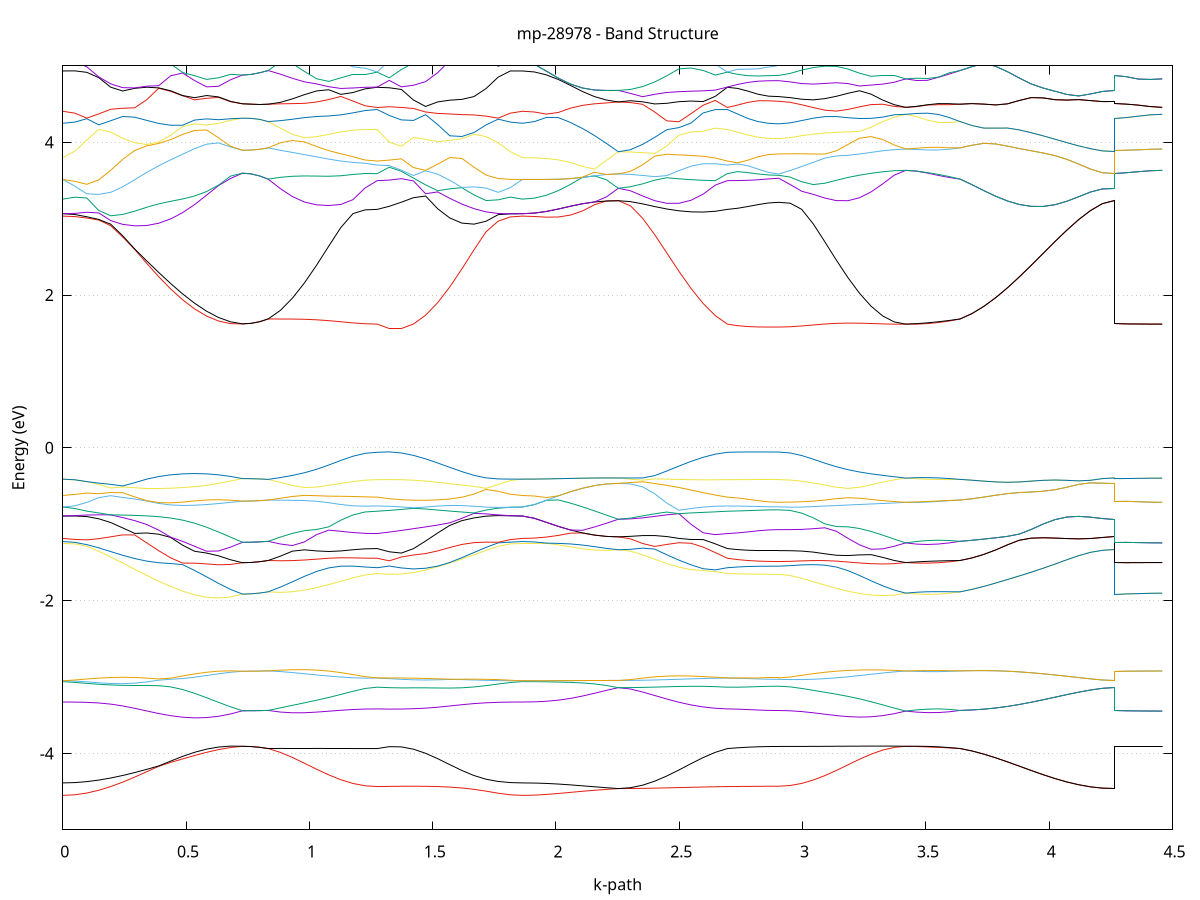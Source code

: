 set title 'mp-28978 - Band Structure'
set xlabel 'k-path'
set ylabel 'Energy (eV)'
set grid y
set yrange [-5:5]
set terminal png size 800,600
set output 'mp-28978_bands_gnuplot.png'
plot '-' using 1:2 with lines notitle, '-' using 1:2 with lines notitle, '-' using 1:2 with lines notitle, '-' using 1:2 with lines notitle, '-' using 1:2 with lines notitle, '-' using 1:2 with lines notitle, '-' using 1:2 with lines notitle, '-' using 1:2 with lines notitle, '-' using 1:2 with lines notitle, '-' using 1:2 with lines notitle, '-' using 1:2 with lines notitle, '-' using 1:2 with lines notitle, '-' using 1:2 with lines notitle, '-' using 1:2 with lines notitle, '-' using 1:2 with lines notitle, '-' using 1:2 with lines notitle, '-' using 1:2 with lines notitle, '-' using 1:2 with lines notitle, '-' using 1:2 with lines notitle, '-' using 1:2 with lines notitle, '-' using 1:2 with lines notitle, '-' using 1:2 with lines notitle, '-' using 1:2 with lines notitle, '-' using 1:2 with lines notitle, '-' using 1:2 with lines notitle, '-' using 1:2 with lines notitle, '-' using 1:2 with lines notitle, '-' using 1:2 with lines notitle, '-' using 1:2 with lines notitle, '-' using 1:2 with lines notitle, '-' using 1:2 with lines notitle, '-' using 1:2 with lines notitle, '-' using 1:2 with lines notitle, '-' using 1:2 with lines notitle, '-' using 1:2 with lines notitle, '-' using 1:2 with lines notitle, '-' using 1:2 with lines notitle, '-' using 1:2 with lines notitle, '-' using 1:2 with lines notitle, '-' using 1:2 with lines notitle, '-' using 1:2 with lines notitle, '-' using 1:2 with lines notitle, '-' using 1:2 with lines notitle, '-' using 1:2 with lines notitle, '-' using 1:2 with lines notitle, '-' using 1:2 with lines notitle, '-' using 1:2 with lines notitle, '-' using 1:2 with lines notitle, '-' using 1:2 with lines notitle, '-' using 1:2 with lines notitle, '-' using 1:2 with lines notitle, '-' using 1:2 with lines notitle, '-' using 1:2 with lines notitle, '-' using 1:2 with lines notitle, '-' using 1:2 with lines notitle, '-' using 1:2 with lines notitle, '-' using 1:2 with lines notitle, '-' using 1:2 with lines notitle, '-' using 1:2 with lines notitle, '-' using 1:2 with lines notitle, '-' using 1:2 with lines notitle, '-' using 1:2 with lines notitle, '-' using 1:2 with lines notitle, '-' using 1:2 with lines notitle
0.000000 -27.017985
0.048599 -27.017885
0.097198 -27.017585
0.145797 -27.017185
0.194396 -27.016685
0.242996 -27.016085
0.291595 -27.015385
0.340194 -27.014585
0.388793 -27.013785
0.437392 -27.013085
0.485991 -27.012285
0.534590 -27.011585
0.583189 -27.010985
0.631788 -27.010385
0.680387 -27.009885
0.728987 -27.009485
0.728987 -27.009485
0.763587 -27.009485
0.798188 -27.009585
0.832789 -27.009585
0.832789 -27.009585
0.881908 -27.009985
0.931027 -27.010485
0.980146 -27.010985
1.029266 -27.011385
1.078385 -27.011885
1.127504 -27.012185
1.176623 -27.012485
1.225742 -27.012685
1.274861 -27.012785
1.274861 -27.012785
1.323934 -27.012985
1.373006 -27.013285
1.422079 -27.013785
1.471151 -27.014285
1.520224 -27.014885
1.569296 -27.015485
1.618369 -27.016085
1.667442 -27.016685
1.716514 -27.017185
1.765587 -27.017585
1.814659 -27.017885
1.863732 -27.017885
1.863732 -27.017985
1.912360 -27.017785
1.960988 -27.017485
2.009617 -27.016985
2.058245 -27.016385
2.106873 -27.015585
2.155502 -27.014585
2.204130 -27.013585
2.252758 -27.012585
2.252758 -27.012585
2.301877 -27.012585
2.350996 -27.012585
2.400115 -27.012485
2.449235 -27.012485
2.498354 -27.012485
2.547473 -27.012485
2.596592 -27.012485
2.645711 -27.012585
2.694830 -27.012785
2.694830 -27.012785
2.736410 -27.012885
2.777990 -27.012985
2.819571 -27.013085
2.861151 -27.013085
2.902731 -27.013185
2.902731 -27.013185
2.949592 -27.013085
2.996453 -27.012885
3.043314 -27.012685
3.090175 -27.012285
3.137036 -27.011885
3.183897 -27.011485
3.230758 -27.010985
3.277619 -27.010585
3.324480 -27.010185
3.371341 -27.009785
3.418202 -27.009485
3.418202 -27.009485
3.462298 -27.009585
3.506393 -27.009685
3.550489 -27.009685
3.594584 -27.009685
3.638680 -27.009585
3.638680 -27.009585
3.686771 -27.009785
3.734862 -27.009985
3.782953 -27.010285
3.831044 -27.010485
3.879135 -27.010885
3.927226 -27.011185
3.975317 -27.011485
4.023408 -27.011785
4.071500 -27.012085
4.119591 -27.012285
4.167682 -27.012485
4.215773 -27.012585
4.263864 -27.012585
4.263864 -27.009485
4.312492 -27.009485
4.361120 -27.009485
4.409749 -27.009485
4.458377 -27.009485
e
0.000000 -27.007385
0.048599 -27.007385
0.097198 -27.007385
0.145797 -27.007485
0.194396 -27.007485
0.242996 -27.007585
0.291595 -27.007685
0.340194 -27.007785
0.388793 -27.007885
0.437392 -27.007985
0.485991 -27.008185
0.534590 -27.008385
0.583189 -27.008585
0.631788 -27.008785
0.680387 -27.009085
0.728987 -27.009485
0.728987 -27.009485
0.763587 -27.009485
0.798188 -27.009585
0.832789 -27.009585
0.832789 -27.009585
0.881908 -27.009485
0.931027 -27.009385
0.980146 -27.009285
1.029266 -27.009285
1.078385 -27.009185
1.127504 -27.009185
1.176623 -27.009185
1.225742 -27.009185
1.274861 -27.009185
1.274861 -27.009185
1.323934 -27.008885
1.373006 -27.008485
1.422079 -27.008285
1.471151 -27.007985
1.520224 -27.007885
1.569296 -27.007685
1.618369 -27.007585
1.667442 -27.007485
1.716514 -27.007485
1.765587 -27.007385
1.814659 -27.007385
1.863732 -27.007385
1.863732 -27.007385
1.912360 -27.007485
1.960988 -27.007785
2.009617 -27.008285
2.058245 -27.008885
2.106873 -27.009685
2.155502 -27.010585
2.204130 -27.011585
2.252758 -27.012585
2.252758 -27.012585
2.301877 -27.012485
2.350996 -27.012285
2.400115 -27.011985
2.449235 -27.011585
2.498354 -27.011185
2.547473 -27.010685
2.596592 -27.010185
2.645711 -27.009685
2.694830 -27.009185
2.694830 -27.009185
2.736410 -27.009085
2.777990 -27.008885
2.819571 -27.008785
2.861151 -27.008685
2.902731 -27.008685
2.902731 -27.008685
2.949592 -27.008685
2.996453 -27.008685
3.043314 -27.008685
3.090175 -27.008685
3.137036 -27.008685
3.183897 -27.008785
3.230758 -27.008785
3.277619 -27.008885
3.324480 -27.009085
3.371341 -27.009285
3.418202 -27.009485
3.418202 -27.009485
3.462298 -27.009385
3.506393 -27.009385
3.550489 -27.009385
3.594584 -27.009485
3.638680 -27.009585
3.638680 -27.009585
3.686771 -27.009785
3.734862 -27.009985
3.782953 -27.010285
3.831044 -27.010485
3.879135 -27.010885
3.927226 -27.011185
3.975317 -27.011485
4.023408 -27.011785
4.071500 -27.012085
4.119591 -27.012285
4.167682 -27.012485
4.215773 -27.012585
4.263864 -27.012585
4.263864 -27.009485
4.312492 -27.009485
4.361120 -27.009485
4.409749 -27.009485
4.458377 -27.009485
e
0.000000 -26.521985
0.048599 -26.521985
0.097198 -26.521985
0.145797 -26.522085
0.194396 -26.522185
0.242996 -26.522185
0.291595 -26.522285
0.340194 -26.522185
0.388793 -26.522185
0.437392 -26.521985
0.485991 -26.521785
0.534590 -26.521485
0.583189 -26.521085
0.631788 -26.520685
0.680387 -26.520185
0.728987 -26.519585
0.728987 -26.519585
0.763587 -26.519585
0.798188 -26.519585
0.832789 -26.519585
0.832789 -26.519585
0.881908 -26.519985
0.931027 -26.520285
0.980146 -26.520585
1.029266 -26.520885
1.078385 -26.521185
1.127504 -26.521385
1.176623 -26.521585
1.225742 -26.521685
1.274861 -26.521685
1.274861 -26.521685
1.323934 -26.521985
1.373006 -26.522185
1.422079 -26.522385
1.471151 -26.522385
1.520224 -26.522385
1.569296 -26.522385
1.618369 -26.522285
1.667442 -26.522185
1.716514 -26.522085
1.765587 -26.521985
1.814659 -26.521985
1.863732 -26.521885
1.863732 -26.521985
1.912360 -26.521885
1.960988 -26.521685
2.009617 -26.521385
2.058245 -26.520985
2.106873 -26.520485
2.155502 -26.519885
2.204130 -26.519285
2.252758 -26.518685
2.252758 -26.518685
2.301877 -26.518685
2.350996 -26.518885
2.400115 -26.519185
2.449235 -26.519585
2.498354 -26.519985
2.547473 -26.520385
2.596592 -26.520885
2.645711 -26.521285
2.694830 -26.521685
2.694830 -26.521685
2.736410 -26.521785
2.777990 -26.521885
2.819571 -26.522085
2.861151 -26.522085
2.902731 -26.522085
2.902731 -26.522085
2.949592 -26.522085
2.996453 -26.521985
3.043314 -26.521885
3.090175 -26.521685
3.137036 -26.521485
3.183897 -26.521285
3.230758 -26.520985
3.277619 -26.520685
3.324480 -26.520285
3.371341 -26.519985
3.418202 -26.519585
3.418202 -26.519585
3.462298 -26.519785
3.506393 -26.519785
3.550489 -26.519785
3.594584 -26.519685
3.638680 -26.519585
3.638680 -26.519585
3.686771 -26.519585
3.734862 -26.519485
3.782953 -26.519385
3.831044 -26.519385
3.879135 -26.519285
3.927226 -26.519185
3.975317 -26.519085
4.023408 -26.518985
4.071500 -26.518885
4.119591 -26.518785
4.167682 -26.518685
4.215773 -26.518685
4.263864 -26.518685
4.263864 -26.519585
4.312492 -26.519585
4.361120 -26.519585
4.409749 -26.519585
4.458377 -26.519585
e
0.000000 -26.515185
0.048599 -26.515185
0.097198 -26.515185
0.145797 -26.515285
0.194396 -26.515385
0.242996 -26.515585
0.291595 -26.515785
0.340194 -26.515985
0.388793 -26.516285
0.437392 -26.516585
0.485991 -26.516985
0.534590 -26.517485
0.583189 -26.517985
0.631788 -26.518485
0.680387 -26.519085
0.728987 -26.519585
0.728987 -26.519585
0.763587 -26.519585
0.798188 -26.519585
0.832789 -26.519585
0.832789 -26.519585
0.881908 -26.519185
0.931027 -26.518685
0.980146 -26.518285
1.029266 -26.517885
1.078385 -26.517585
1.127504 -26.517285
1.176623 -26.516985
1.225742 -26.516885
1.274861 -26.516885
1.274861 -26.516885
1.323934 -26.516585
1.373006 -26.516285
1.422079 -26.516085
1.471151 -26.515885
1.520224 -26.515785
1.569296 -26.515585
1.618369 -26.515485
1.667442 -26.515385
1.716514 -26.515285
1.765587 -26.515185
1.814659 -26.515185
1.863732 -26.515185
1.863732 -26.515185
1.912360 -26.515285
1.960988 -26.515485
2.009617 -26.515785
2.058245 -26.516185
2.106873 -26.516685
2.155502 -26.517385
2.204130 -26.517985
2.252758 -26.518685
2.252758 -26.518585
2.301877 -26.518585
2.350996 -26.518485
2.400115 -26.518385
2.449235 -26.518185
2.498354 -26.517985
2.547473 -26.517685
2.596592 -26.517385
2.645711 -26.517085
2.694830 -26.516885
2.694830 -26.516885
2.736410 -26.516785
2.777990 -26.516585
2.819571 -26.516585
2.861151 -26.516485
2.902731 -26.516485
2.902731 -26.516485
2.949592 -26.516485
2.996453 -26.516585
3.043314 -26.516785
3.090175 -26.517085
3.137036 -26.517385
3.183897 -26.517685
3.230758 -26.518085
3.277619 -26.518485
3.324480 -26.518885
3.371341 -26.519185
3.418202 -26.519585
3.418202 -26.519585
3.462298 -26.519485
3.506393 -26.519385
3.550489 -26.519385
3.594584 -26.519485
3.638680 -26.519585
3.638680 -26.519585
3.686771 -26.519485
3.734862 -26.519485
3.782953 -26.519385
3.831044 -26.519385
3.879135 -26.519285
3.927226 -26.519185
3.975317 -26.519085
4.023408 -26.518985
4.071500 -26.518885
4.119591 -26.518785
4.167682 -26.518685
4.215773 -26.518685
4.263864 -26.518685
4.263864 -26.519585
4.312492 -26.519585
4.361120 -26.519585
4.409749 -26.519585
4.458377 -26.519585
e
0.000000 -14.244685
0.048599 -14.244685
0.097198 -14.244885
0.145797 -14.245185
0.194396 -14.245485
0.242996 -14.245885
0.291595 -14.246185
0.340194 -14.246385
0.388793 -14.246685
0.437392 -14.246885
0.485991 -14.247085
0.534590 -14.247185
0.583189 -14.247085
0.631788 -14.246485
0.680387 -14.245285
0.728987 -14.243085
0.728987 -14.243085
0.763587 -14.242685
0.798188 -14.241685
0.832789 -14.239985
0.832789 -14.239985
0.881908 -14.243485
0.931027 -14.248185
0.980146 -14.253685
1.029266 -14.259385
1.078385 -14.264985
1.127504 -14.269885
1.176623 -14.273685
1.225742 -14.276085
1.274861 -14.276985
1.274861 -14.276985
1.323934 -14.282885
1.373006 -14.284485
1.422079 -14.282085
1.471151 -14.276485
1.520224 -14.268985
1.569296 -14.260985
1.618369 -14.254085
1.667442 -14.249185
1.716514 -14.246485
1.765587 -14.245185
1.814659 -14.244785
1.863732 -14.244685
1.863732 -14.244685
1.912360 -14.243085
1.960988 -14.238585
2.009617 -14.231085
2.058245 -14.220885
2.106873 -14.208385
2.155502 -14.193785
2.204130 -14.177985
2.252758 -14.161485
2.252758 -14.161485
2.301877 -14.164285
2.350996 -14.172585
2.400115 -14.185385
2.449235 -14.201385
2.498354 -14.219085
2.547473 -14.236885
2.596592 -14.253185
2.645711 -14.266885
2.694830 -14.276985
2.694830 -14.276985
2.736410 -14.279285
2.777990 -14.281385
2.819571 -14.283085
2.861151 -14.284085
2.902731 -14.284485
2.902731 -14.284485
2.949592 -14.283685
2.996453 -14.281385
3.043314 -14.277785
3.090175 -14.272985
3.137036 -14.267585
3.183897 -14.261985
3.230758 -14.256385
3.277619 -14.251485
3.324480 -14.247685
3.371341 -14.244985
3.418202 -14.242985
3.418202 -14.242985
3.462298 -14.243685
3.506393 -14.243785
3.550489 -14.243285
3.594584 -14.241985
3.638680 -14.239985
3.638680 -14.239985
3.686771 -14.236485
3.734862 -14.231685
3.782953 -14.225685
3.831044 -14.218585
3.879135 -14.210785
3.927226 -14.202285
3.975317 -14.193685
4.023408 -14.185185
4.071500 -14.177485
4.119591 -14.170785
4.167682 -14.165785
4.215773 -14.162585
4.263864 -14.161485
4.263864 -14.243085
4.312492 -14.243085
4.361120 -14.243085
4.409749 -14.242985
4.458377 -14.242985
e
0.000000 -14.082385
0.048599 -14.084585
0.097198 -14.090885
0.145797 -14.100985
0.194396 -14.114085
0.242996 -14.129285
0.291595 -14.145585
0.340194 -14.162185
0.388793 -14.178385
0.437392 -14.193285
0.485991 -14.206585
0.534590 -14.217885
0.583189 -14.227085
0.631788 -14.234285
0.680387 -14.239485
0.728987 -14.243085
0.728987 -14.243085
0.763587 -14.242685
0.798188 -14.241685
0.832789 -14.239985
0.832789 -14.239985
0.881908 -14.230985
0.931027 -14.218585
0.980146 -14.203785
1.029266 -14.187585
1.078385 -14.171385
1.127504 -14.156785
1.176623 -14.145185
1.225742 -14.137685
1.274861 -14.135085
1.274861 -14.135085
1.323934 -14.133185
1.373006 -14.131985
1.422079 -14.131085
1.471151 -14.129985
1.520224 -14.127985
1.569296 -14.124085
1.618369 -14.117685
1.667442 -14.109085
1.716514 -14.099485
1.765587 -14.090685
1.814659 -14.084585
1.863732 -14.082385
1.863732 -14.082385
1.912360 -14.083685
1.960988 -14.087785
2.009617 -14.094485
2.058245 -14.103785
2.106873 -14.115585
2.155502 -14.129585
2.204130 -14.145085
2.252758 -14.161385
2.252758 -14.161385
2.301877 -14.160885
2.350996 -14.159085
2.400115 -14.156385
2.449235 -14.152885
2.498354 -14.148985
2.547473 -14.144985
2.596592 -14.141085
2.645711 -14.137785
2.694830 -14.135085
2.694830 -14.135085
2.736410 -14.134285
2.777990 -14.133485
2.819571 -14.132785
2.861151 -14.132385
2.902731 -14.132185
2.902731 -14.132185
2.949592 -14.134485
2.996453 -14.141385
3.043314 -14.152085
3.090175 -14.165585
3.137036 -14.180785
3.183897 -14.196285
3.230758 -14.210985
3.277619 -14.223585
3.324480 -14.233385
3.371341 -14.239785
3.418202 -14.242985
3.418202 -14.242985
3.462298 -14.242085
3.506393 -14.241185
3.550489 -14.240585
3.594584 -14.240085
3.638680 -14.239985
3.638680 -14.239985
3.686771 -14.236385
3.734862 -14.231685
3.782953 -14.225685
3.831044 -14.218585
3.879135 -14.210685
3.927226 -14.202285
3.975317 -14.193585
4.023408 -14.185185
4.071500 -14.177485
4.119591 -14.170785
4.167682 -14.165685
4.215773 -14.162485
4.263864 -14.161385
4.263864 -14.243085
4.312492 -14.243085
4.361120 -14.242985
4.409749 -14.242985
4.458377 -14.242985
e
0.000000 -12.542985
0.048599 -12.571485
0.097198 -12.621985
0.145797 -12.675985
0.194396 -12.729185
0.242996 -12.779485
0.291595 -12.825485
0.340194 -12.866085
0.388793 -12.900385
0.437392 -12.927785
0.485991 -12.948085
0.534590 -12.960785
0.583189 -12.965685
0.631788 -12.962585
0.680387 -12.951285
0.728987 -12.931885
0.728987 -12.931885
0.763587 -12.929685
0.798188 -12.922885
0.832789 -12.911585
0.832789 -12.911585
0.881908 -12.909585
0.931027 -12.898585
0.980146 -12.879785
1.029266 -12.854585
1.078385 -12.825485
1.127504 -12.795485
1.176623 -12.768985
1.225742 -12.750485
1.274861 -12.743785
1.274861 -12.743785
1.323934 -12.774985
1.373006 -12.797385
1.422079 -12.809685
1.471151 -12.811285
1.520224 -12.801985
1.569296 -12.782085
1.618369 -12.752485
1.667442 -12.714185
1.716514 -12.669285
1.765587 -12.620085
1.814659 -12.571485
1.863732 -12.542985
1.863732 -12.542985
1.912360 -12.539285
1.960988 -12.528785
2.009617 -12.512785
2.058245 -12.499485
2.106873 -12.507685
2.155502 -12.513985
2.204130 -12.517885
2.252758 -12.519285
2.252758 -12.519285
2.301877 -12.525685
2.350996 -12.542985
2.400115 -12.567085
2.449235 -12.593885
2.498354 -12.620285
2.547473 -12.644485
2.596592 -12.670685
2.645711 -12.706585
2.694830 -12.743785
2.694830 -12.743785
2.736410 -12.753285
2.777990 -12.760385
2.819571 -12.764685
2.861151 -12.766785
2.902731 -12.767385
2.902731 -12.767385
2.949592 -12.774285
2.996453 -12.793085
3.043314 -12.819885
3.090175 -12.850085
3.137036 -12.879985
3.183897 -12.906585
3.230758 -12.927785
3.277619 -12.942085
3.324480 -12.948485
3.371341 -12.946785
3.418202 -12.936685
3.418202 -12.936685
3.462298 -12.940485
3.506393 -12.939385
3.550489 -12.933785
3.594584 -12.924385
3.638680 -12.911585
3.638680 -12.911585
3.686771 -12.889085
3.734862 -12.858985
3.782953 -12.822585
3.831044 -12.780985
3.879135 -12.735885
3.927226 -12.689385
3.975317 -12.644285
4.023408 -12.603385
4.071500 -12.569885
4.119591 -12.545485
4.167682 -12.529985
4.215773 -12.521785
4.263864 -12.519285
4.263864 -12.931885
4.312492 -12.932685
4.361120 -12.934385
4.409749 -12.935985
4.458377 -12.936685
e
0.000000 -12.470885
0.048599 -12.468185
0.097198 -12.460485
0.145797 -12.450285
0.194396 -12.445785
0.242996 -12.461685
0.291595 -12.498785
0.340194 -12.548785
0.388793 -12.605685
0.437392 -12.664785
0.485991 -12.722785
0.534590 -12.777185
0.583189 -12.826385
0.631788 -12.869085
0.680387 -12.904385
0.728987 -12.931885
0.728987 -12.931885
0.763587 -12.929685
0.798188 -12.922785
0.832789 -12.911585
0.832789 -12.911585
0.881908 -12.879085
0.931027 -12.841285
0.980146 -12.800685
1.029266 -12.760085
1.078385 -12.722485
1.127504 -12.690785
1.176623 -12.666885
1.225742 -12.651985
1.274861 -12.646885
1.274861 -12.646885
1.323934 -12.635285
1.373006 -12.613885
1.422079 -12.583885
1.471151 -12.547085
1.520224 -12.506085
1.569296 -12.464685
1.618369 -12.444585
1.667442 -12.453585
1.716514 -12.460885
1.765587 -12.466385
1.814659 -12.469785
1.863732 -12.470885
1.863732 -12.470885
1.912360 -12.473685
1.960988 -12.480985
2.009617 -12.490185
2.058245 -12.499485
2.106873 -12.507685
2.155502 -12.513985
2.204130 -12.517885
2.252758 -12.519285
2.252758 -12.519285
2.301877 -12.517885
2.350996 -12.513585
2.400115 -12.506685
2.449235 -12.502085
2.498354 -12.546685
2.547473 -12.592985
2.596592 -12.630685
2.645711 -12.646985
2.694830 -12.646885
2.694830 -12.646885
2.736410 -12.647085
2.777990 -12.651185
2.819571 -12.657085
2.861151 -12.662085
2.902731 -12.663985
2.902731 -12.663985
2.949592 -12.667885
2.996453 -12.679285
3.043314 -12.698385
3.090175 -12.724585
3.137036 -12.756485
3.183897 -12.791985
3.230758 -12.828385
3.277619 -12.863085
3.324480 -12.893785
3.371341 -12.918785
3.418202 -12.936685
3.418202 -12.936685
3.462298 -12.930485
3.506393 -12.924385
3.550489 -12.918785
3.594584 -12.914385
3.638680 -12.911585
3.638680 -12.911585
3.686771 -12.889085
3.734862 -12.858985
3.782953 -12.822585
3.831044 -12.780985
3.879135 -12.735885
3.927226 -12.689385
3.975317 -12.644285
4.023408 -12.603385
4.071500 -12.569885
4.119591 -12.545485
4.167682 -12.529985
4.215773 -12.521785
4.263864 -12.519285
4.263864 -12.931885
4.312492 -12.932585
4.361120 -12.934385
4.409749 -12.935985
4.458377 -12.936685
e
0.000000 -12.470885
0.048599 -12.448985
0.097198 -12.421785
0.145797 -12.411185
0.194396 -12.411985
0.242996 -12.419485
0.291595 -12.432385
0.340194 -12.449185
0.388793 -12.467185
0.437392 -12.483785
0.485991 -12.496685
0.534590 -12.504285
0.583189 -12.505485
0.631788 -12.500185
0.680387 -12.488585
0.728987 -12.471685
0.728987 -12.471685
0.763587 -12.471285
0.798188 -12.470385
0.832789 -12.468885
0.832789 -12.468885
0.881908 -12.478385
0.931027 -12.483785
0.980146 -12.484685
1.029266 -12.480785
1.078385 -12.472385
1.127504 -12.460685
1.176623 -12.447885
1.225742 -12.437385
1.274861 -12.433085
1.274861 -12.433085
1.323934 -12.420785
1.373006 -12.409985
1.422079 -12.402185
1.471151 -12.412385
1.520224 -12.423685
1.569296 -12.434585
1.618369 -12.428085
1.667442 -12.404385
1.716514 -12.400585
1.765587 -12.415785
1.814659 -12.447285
1.863732 -12.470885
1.863732 -12.470885
1.912360 -12.473685
1.960988 -12.480985
2.009617 -12.490185
2.058245 -12.493285
2.106873 -12.472885
2.155502 -12.453985
2.204130 -12.437885
2.252758 -12.424385
2.252758 -12.424385
2.301877 -12.428085
2.350996 -12.440585
2.400115 -12.465285
2.449235 -12.497485
2.498354 -12.486285
2.547473 -12.473685
2.596592 -12.460185
2.645711 -12.446385
2.694830 -12.433085
2.694830 -12.433085
2.736410 -12.428885
2.777990 -12.424185
2.819571 -12.419685
2.861151 -12.415985
2.902731 -12.414585
2.902731 -12.414585
2.949592 -12.418685
2.996453 -12.429385
3.043314 -12.441985
3.090175 -12.453085
3.137036 -12.461085
3.183897 -12.465185
3.230758 -12.465185
3.277619 -12.461585
3.324480 -12.454785
3.371341 -12.445585
3.418202 -12.435085
3.418202 -12.435085
3.462298 -12.442285
3.506393 -12.452385
3.550489 -12.461985
3.594584 -12.468085
3.638680 -12.468885
3.638680 -12.468885
3.686771 -12.466085
3.734862 -12.462785
3.782953 -12.459385
3.831044 -12.456085
3.879135 -12.452785
3.927226 -12.449185
3.975317 -12.444985
4.023408 -12.439785
4.071500 -12.434185
4.119591 -12.429385
4.167682 -12.426285
4.215773 -12.424785
4.263864 -12.424385
4.263864 -12.471685
4.312492 -12.467285
4.361120 -12.455685
4.409749 -12.441885
4.458377 -12.435085
e
0.000000 -12.386185
0.048599 -12.386385
0.097198 -12.387285
0.145797 -12.389485
0.194396 -12.390585
0.242996 -12.381785
0.291595 -12.365685
0.340194 -12.351585
0.388793 -12.348285
0.437392 -12.353685
0.485991 -12.365385
0.534590 -12.382685
0.583189 -12.404085
0.631788 -12.427585
0.680387 -12.450785
0.728987 -12.471685
0.728987 -12.471685
0.763587 -12.471285
0.798188 -12.470385
0.832789 -12.468885
0.832789 -12.468885
0.881908 -12.453585
0.931027 -12.438185
0.980146 -12.424285
1.029266 -12.413685
1.078385 -12.407385
1.127504 -12.405585
1.176623 -12.406685
1.225742 -12.408885
1.274861 -12.410085
1.274861 -12.410085
1.323934 -12.408185
1.373006 -12.404285
1.422079 -12.400085
1.471151 -12.394285
1.520224 -12.389585
1.569296 -12.386685
1.618369 -12.385285
1.667442 -12.384885
1.716514 -12.385085
1.765587 -12.385585
1.814659 -12.385985
1.863732 -12.386185
1.863732 -12.386185
1.912360 -12.383285
1.960988 -12.375985
2.009617 -12.366685
2.058245 -12.362485
2.106873 -12.382085
2.155502 -12.398385
2.204130 -12.411985
2.252758 -12.424385
2.252758 -12.424385
2.301877 -12.421885
2.350996 -12.415685
2.400115 -12.408985
2.449235 -12.404785
2.498354 -12.404485
2.547473 -12.406285
2.596592 -12.408585
2.645711 -12.410085
2.694830 -12.410085
2.694830 -12.410085
2.736410 -12.407285
2.777990 -12.401085
2.819571 -12.394285
2.861151 -12.389285
2.902731 -12.387585
2.902731 -12.387585
2.949592 -12.397485
2.996453 -12.402885
3.043314 -12.405985
3.090175 -12.408285
3.137036 -12.409785
3.183897 -12.410585
3.230758 -12.411085
3.277619 -12.412685
3.324480 -12.417085
3.371341 -12.424885
3.418202 -12.435085
3.418202 -12.435085
3.462298 -12.437085
3.506393 -12.447285
3.550489 -12.458285
3.594584 -12.466085
3.638680 -12.468885
3.638680 -12.468885
3.686771 -12.466085
3.734862 -12.462785
3.782953 -12.459385
3.831044 -12.456085
3.879135 -12.452785
3.927226 -12.449185
3.975317 -12.444985
4.023408 -12.439785
4.071500 -12.434185
4.119591 -12.429385
4.167682 -12.426285
4.215773 -12.424785
4.263864 -12.424385
4.263864 -12.471685
4.312492 -12.467285
4.361120 -12.455685
4.409749 -12.441885
4.458377 -12.435085
e
0.000000 -12.386185
0.048599 -12.383685
0.097198 -12.373185
0.145797 -12.352485
0.194396 -12.331985
0.242996 -12.332385
0.291595 -12.335585
0.340194 -12.335185
0.388793 -12.328985
0.437392 -12.322585
0.485991 -12.319185
0.534590 -12.317385
0.583189 -12.316085
0.631788 -12.314885
0.680387 -12.313585
0.728987 -12.312185
0.728987 -12.312185
0.763587 -12.313085
0.798188 -12.315585
0.832789 -12.319485
0.832789 -12.319485
0.881908 -12.325285
0.931027 -12.331585
0.980146 -12.338185
1.029266 -12.344985
1.078385 -12.351685
1.127504 -12.358285
1.176623 -12.364385
1.225742 -12.369185
1.274861 -12.371185
1.274861 -12.371185
1.323934 -12.380285
1.373006 -12.390285
1.422079 -12.398585
1.471151 -12.391885
1.520224 -12.384985
1.569296 -12.379185
1.618369 -12.374985
1.667442 -12.371285
1.716514 -12.370485
1.765587 -12.378085
1.814659 -12.384185
1.863732 -12.386185
1.863732 -12.386185
1.912360 -12.383285
1.960988 -12.375985
2.009617 -12.366685
2.058245 -12.357185
2.106873 -12.348885
2.155502 -12.342485
2.204130 -12.338385
2.252758 -12.336985
2.252758 -12.336985
2.301877 -12.341885
2.350996 -12.352985
2.400115 -12.362685
2.449235 -12.365485
2.498354 -12.361285
2.547473 -12.353285
2.596592 -12.356285
2.645711 -12.363185
2.694830 -12.371185
2.694830 -12.371185
2.736410 -12.374085
2.777990 -12.377685
2.819571 -12.381485
2.861151 -12.384585
2.902731 -12.385885
2.902731 -12.385885
2.949592 -12.371685
2.996453 -12.355885
3.043314 -12.342785
3.090175 -12.335585
3.137036 -12.334885
3.183897 -12.338185
3.230758 -12.343485
3.277619 -12.348685
3.324480 -12.351485
3.371341 -12.350385
3.418202 -12.345785
3.418202 -12.345785
3.462298 -12.345385
3.506393 -12.340285
3.550489 -12.332985
3.594584 -12.325685
3.638680 -12.319485
3.638680 -12.319485
3.686771 -12.326585
3.734862 -12.334485
3.782953 -12.342185
3.831044 -12.348985
3.879135 -12.354385
3.927226 -12.358485
3.975317 -12.361085
4.023408 -12.361685
4.071500 -12.359485
4.119591 -12.353785
4.167682 -12.346085
4.215773 -12.339585
4.263864 -12.336985
4.263864 -12.312185
4.312492 -12.316185
4.361120 -12.326685
4.409749 -12.339385
4.458377 -12.345785
e
0.000000 -12.298685
0.048599 -12.300785
0.097198 -12.306985
0.145797 -12.316085
0.194396 -12.325685
0.242996 -12.317985
0.291595 -12.310185
0.340194 -12.306385
0.388793 -12.304985
0.437392 -12.304685
0.485991 -12.305285
0.534590 -12.306285
0.583189 -12.307685
0.631788 -12.309185
0.680387 -12.310785
0.728987 -12.312185
0.728987 -12.312185
0.763587 -12.313085
0.798188 -12.315585
0.832789 -12.319485
0.832789 -12.319485
0.881908 -12.323585
0.931027 -12.328085
0.980146 -12.331985
1.029266 -12.334285
1.078385 -12.334185
1.127504 -12.332085
1.176623 -12.329185
1.225742 -12.327085
1.274861 -12.326285
1.274861 -12.326285
1.323934 -12.318385
1.373006 -12.311285
1.422079 -12.305285
1.471151 -12.300685
1.520224 -12.297685
1.569296 -12.297085
1.618369 -12.299685
1.667442 -12.305585
1.716514 -12.309585
1.765587 -12.306085
1.814659 -12.300785
1.863732 -12.298685
1.863732 -12.298685
1.912360 -12.304485
1.960988 -12.319985
2.009617 -12.340785
2.058245 -12.357185
2.106873 -12.348885
2.155502 -12.342485
2.204130 -12.338385
2.252758 -12.336985
2.252758 -12.336985
2.301877 -12.337385
2.350996 -12.338385
2.400115 -12.340085
2.449235 -12.342685
2.498354 -12.346185
2.547473 -12.350685
2.596592 -12.344085
2.645711 -12.334885
2.694830 -12.326285
2.694830 -12.326285
2.736410 -12.323685
2.777990 -12.320885
2.819571 -12.318085
2.861151 -12.315785
2.902731 -12.314885
2.902731 -12.314885
2.949592 -12.314885
2.996453 -12.314685
3.043314 -12.313985
3.090175 -12.312485
3.137036 -12.311385
3.183897 -12.312985
3.230758 -12.317485
3.277619 -12.324085
3.324480 -12.331585
3.371341 -12.339185
3.418202 -12.345785
3.418202 -12.345785
3.462298 -12.337485
3.506393 -12.323985
3.550489 -12.314185
3.594584 -12.312485
3.638680 -12.319485
3.638680 -12.319485
3.686771 -12.326585
3.734862 -12.334485
3.782953 -12.342185
3.831044 -12.348985
3.879135 -12.354385
3.927226 -12.358485
3.975317 -12.361085
4.023408 -12.361685
4.071500 -12.359485
4.119591 -12.353785
4.167682 -12.346085
4.215773 -12.339585
4.263864 -12.336985
4.263864 -12.312185
4.312492 -12.316185
4.361120 -12.326685
4.409749 -12.339385
4.458377 -12.345785
e
0.000000 -11.928785
0.048599 -11.938085
0.097198 -11.957085
0.145797 -11.974585
0.194396 -11.984085
0.242996 -11.989385
0.291595 -12.017285
0.340194 -12.033785
0.388793 -12.037585
0.437392 -12.029085
0.485991 -12.010485
0.534590 -11.985385
0.583189 -11.957285
0.631788 -11.929285
0.680387 -11.903885
0.728987 -11.883385
0.728987 -11.883385
0.763587 -11.882685
0.798188 -11.880585
0.832789 -11.877585
0.832789 -11.877585
0.881908 -11.889485
0.931027 -11.906585
0.980146 -11.928285
1.029266 -11.952985
1.078385 -11.978785
1.127504 -12.003485
1.176623 -12.024285
1.225742 -12.038385
1.274861 -12.043485
1.274861 -12.043485
1.323934 -12.035585
1.373006 -12.025985
1.422079 -12.015785
1.471151 -12.005185
1.520224 -11.993585
1.569296 -11.979685
1.618369 -11.962885
1.667442 -11.956885
1.716514 -11.956985
1.765587 -11.948785
1.814659 -11.935885
1.863732 -11.928785
1.863732 -11.928785
1.912360 -11.928185
1.960988 -11.926385
2.009617 -11.923585
2.058245 -11.920185
2.106873 -11.916685
2.155502 -11.913685
2.204130 -11.911585
2.252758 -11.910885
2.252758 -11.910885
2.301877 -11.911185
2.350996 -11.929185
2.400115 -11.967385
2.449235 -12.000585
2.498354 -12.025385
2.547473 -12.040885
2.596592 -12.047985
2.645711 -12.048185
2.694830 -12.043485
2.694830 -12.043485
2.736410 -12.039685
2.777990 -12.032685
2.819571 -12.024185
2.861151 -12.016785
2.902731 -12.013785
2.902731 -12.013785
2.949592 -12.013385
2.996453 -12.011885
3.043314 -12.008085
3.090175 -12.000985
3.137036 -11.990185
3.183897 -11.976085
3.230758 -11.959785
3.277619 -11.942385
3.324480 -11.924885
3.371341 -11.908285
3.418202 -11.893185
3.418202 -11.893185
3.462298 -11.898085
3.506393 -11.899385
3.550489 -11.896085
3.594584 -11.888385
3.638680 -11.877585
3.638680 -11.877585
3.686771 -11.873085
3.734862 -11.871185
3.782953 -11.876085
3.831044 -11.885885
3.879135 -11.897085
3.927226 -11.907985
3.975317 -11.916585
4.023408 -11.921585
4.071500 -11.921685
4.119591 -11.917285
4.167682 -11.912185
4.215773 -11.910785
4.263864 -11.910885
4.263864 -11.883385
4.312492 -11.885085
4.361120 -11.888785
4.409749 -11.891985
4.458377 -11.893185
e
0.000000 -11.928785
0.048599 -11.927085
0.097198 -11.922285
0.145797 -11.918485
0.194396 -11.953185
0.242996 -11.983285
0.291595 -11.972785
0.340194 -11.955685
0.388793 -11.935285
0.437392 -11.914685
0.485991 -11.896085
0.534590 -11.881285
0.583189 -11.871285
0.631788 -11.867285
0.680387 -11.870785
0.728987 -11.883385
0.728987 -11.883385
0.763587 -11.882685
0.798188 -11.880585
0.832789 -11.877585
0.832789 -11.877585
0.881908 -11.864085
0.931027 -11.859185
0.980146 -11.866185
1.029266 -11.875985
1.078385 -11.889585
1.127504 -11.906285
1.176623 -11.922985
1.225742 -11.935285
1.274861 -11.939785
1.274861 -11.939785
1.323934 -11.943685
1.373006 -11.946485
1.422079 -11.947885
1.471151 -11.947785
1.520224 -11.946285
1.569296 -11.943685
1.618369 -11.940385
1.667442 -11.936885
1.716514 -11.933685
1.765587 -11.931085
1.814659 -11.929385
1.863732 -11.928785
1.863732 -11.928785
1.912360 -11.928185
1.960988 -11.926385
2.009617 -11.923585
2.058245 -11.920185
2.106873 -11.916685
2.155502 -11.913685
2.204130 -11.911585
2.252758 -11.910885
2.252758 -11.910885
2.301877 -11.910485
2.350996 -11.912385
2.400115 -11.914285
2.449235 -11.917085
2.498354 -11.920685
2.547473 -11.925085
2.596592 -11.929985
2.645711 -11.935085
2.694830 -11.939785
2.694830 -11.939785
2.736410 -11.941185
2.777990 -11.942585
2.819571 -11.943785
2.861151 -11.944585
2.902731 -11.944885
2.902731 -11.944885
2.949592 -11.941185
2.996453 -11.931285
3.043314 -11.918085
3.090175 -11.904485
3.137036 -11.891885
3.183897 -11.880885
3.230758 -11.872385
3.277619 -11.868685
3.324480 -11.871785
3.371341 -11.880585
3.418202 -11.893185
3.418202 -11.893185
3.462298 -11.886985
3.506393 -11.880885
3.550489 -11.875885
3.594584 -11.873885
3.638680 -11.877585
3.638680 -11.877585
3.686771 -11.873085
3.734862 -11.871185
3.782953 -11.876085
3.831044 -11.885885
3.879135 -11.897085
3.927226 -11.907985
3.975317 -11.916585
4.023408 -11.921585
4.071500 -11.921685
4.119591 -11.917285
4.167682 -11.912185
4.215773 -11.910785
4.263864 -11.910885
4.263864 -11.883385
4.312492 -11.885085
4.361120 -11.888785
4.409749 -11.891985
4.458377 -11.893185
e
0.000000 -11.833185
0.048599 -11.845085
0.097198 -11.873585
0.145797 -11.907785
0.194396 -11.904485
0.242996 -11.895685
0.291595 -11.887585
0.340194 -11.880785
0.388793 -11.874885
0.437392 -11.869685
0.485991 -11.864685
0.534590 -11.859685
0.583189 -11.854585
0.631788 -11.849485
0.680387 -11.844085
0.728987 -11.837985
0.728987 -11.837985
0.763587 -11.838585
0.798188 -11.840285
0.832789 -11.842985
0.832789 -11.842985
0.881908 -11.850985
0.931027 -11.855585
0.980146 -11.853685
1.029266 -11.852485
1.078385 -11.850585
1.127504 -11.847585
1.176623 -11.843385
1.225742 -11.838585
1.274861 -11.835985
1.274861 -11.835985
1.323934 -11.840685
1.373006 -11.848985
1.422079 -11.860885
1.471151 -11.877185
1.520224 -11.897385
1.569296 -11.919085
1.618369 -11.936385
1.667442 -11.929885
1.716514 -11.901985
1.765587 -11.871285
1.814659 -11.845385
1.863732 -11.833185
1.863732 -11.833185
1.912360 -11.831085
1.960988 -11.839285
2.009617 -11.850685
2.058245 -11.862185
2.106873 -11.870085
2.155502 -11.871585
2.204130 -11.865385
2.252758 -11.852285
2.252758 -11.852285
2.301877 -11.880085
2.350996 -11.896685
2.400115 -11.886785
2.449235 -11.872685
2.498354 -11.858485
2.547473 -11.846585
2.596592 -11.838585
2.645711 -11.835085
2.694830 -11.835985
2.694830 -11.835985
2.736410 -11.838885
2.777990 -11.845785
2.819571 -11.855285
2.861151 -11.864085
2.902731 -11.867785
2.902731 -11.867785
2.949592 -11.867685
2.996453 -11.866685
3.043314 -11.863685
3.090175 -11.858985
3.137036 -11.853785
3.183897 -11.849385
3.230758 -11.845885
3.277619 -11.842285
3.324480 -11.837485
3.371341 -11.832385
3.418202 -11.827985
3.418202 -11.827985
3.462298 -11.830185
3.506393 -11.833185
3.550489 -11.836585
3.594584 -11.840085
3.638680 -11.842985
3.638680 -11.842985
3.686771 -11.847985
3.734862 -11.852285
3.782953 -11.852985
3.831044 -11.852285
3.879135 -11.853485
3.927226 -11.857185
3.975317 -11.863285
4.023408 -11.870585
4.071500 -11.877585
4.119591 -11.881885
4.167682 -11.878585
4.215773 -11.864785
4.263864 -11.852285
4.263864 -11.837985
4.312492 -11.836285
4.361120 -11.832485
4.409749 -11.829285
4.458377 -11.827985
e
0.000000 -11.828085
0.048599 -11.824685
0.097198 -11.818885
0.145797 -11.812085
0.194396 -11.804385
0.242996 -11.796985
0.291595 -11.790885
0.340194 -11.786785
0.388793 -11.785385
0.437392 -11.786885
0.485991 -11.791285
0.534590 -11.798385
0.583189 -11.807785
0.631788 -11.818885
0.680387 -11.829685
0.728987 -11.837985
0.728987 -11.837985
0.763587 -11.838585
0.798188 -11.840285
0.832789 -11.842985
0.832789 -11.842985
0.881908 -11.839885
0.931027 -11.833385
0.980146 -11.824685
1.029266 -11.817685
1.078385 -11.814085
1.127504 -11.814085
1.176623 -11.816985
1.225742 -11.821185
1.274861 -11.823785
1.274861 -11.823785
1.323934 -11.822585
1.373006 -11.821085
1.422079 -11.819385
1.471151 -11.817485
1.520224 -11.815585
1.569296 -11.813685
1.618369 -11.813785
1.667442 -11.814585
1.716514 -11.815385
1.765587 -11.817585
1.814659 -11.823285
1.863732 -11.828085
1.863732 -11.828085
1.912360 -11.829385
1.960988 -11.819985
2.009617 -11.810885
2.058245 -11.813085
2.106873 -11.815385
2.155502 -11.819685
2.204130 -11.835585
2.252758 -11.852285
2.252758 -11.852285
2.301877 -11.841985
2.350996 -11.820385
2.400115 -11.821485
2.449235 -11.822685
2.498354 -11.823785
2.547473 -11.824485
2.596592 -11.824785
2.645711 -11.824485
2.694830 -11.823785
2.694830 -11.823785
2.736410 -11.823385
2.777990 -11.822985
2.819571 -11.822585
2.861151 -11.822285
2.902731 -11.822185
2.902731 -11.822185
2.949592 -11.820285
2.996453 -11.815585
3.043314 -11.810385
3.090175 -11.806985
3.137036 -11.806485
3.183897 -11.808685
3.230758 -11.812585
3.277619 -11.816985
3.324480 -11.820885
3.371341 -11.824385
3.418202 -11.827985
3.418202 -11.827985
3.462298 -11.827685
3.506393 -11.830085
3.550489 -11.834685
3.594584 -11.839885
3.638680 -11.842985
3.638680 -11.842985
3.686771 -11.847985
3.734862 -11.852285
3.782953 -11.852985
3.831044 -11.852285
3.879135 -11.853485
3.927226 -11.857185
3.975317 -11.863285
4.023408 -11.870585
4.071500 -11.877585
4.119591 -11.881885
4.167682 -11.878585
4.215773 -11.864685
4.263864 -11.852285
4.263864 -11.837985
4.312492 -11.836285
4.361120 -11.832485
4.409749 -11.829285
4.458377 -11.827985
e
0.000000 -11.807485
0.048599 -11.804085
0.097198 -11.798585
0.145797 -11.791685
0.194396 -11.782185
0.242996 -11.768885
0.291595 -11.751285
0.340194 -11.729685
0.388793 -11.705185
0.437392 -11.679285
0.485991 -11.653285
0.534590 -11.628485
0.583189 -11.605985
0.631788 -11.586485
0.680387 -11.570585
0.728987 -11.558785
0.728987 -11.558785
0.763587 -11.560185
0.798188 -11.564085
0.832789 -11.570385
0.832789 -11.570385
0.881908 -11.591585
0.931027 -11.618685
0.980146 -11.649085
1.029266 -11.678785
1.078385 -11.703785
1.127504 -11.721285
1.176623 -11.731585
1.225742 -11.736585
1.274861 -11.738085
1.274861 -11.738085
1.323934 -11.751585
1.373006 -11.767285
1.422079 -11.783085
1.471151 -11.796685
1.520224 -11.806185
1.569296 -11.811485
1.618369 -11.811985
1.667442 -11.810485
1.716514 -11.809185
1.765587 -11.808285
1.814659 -11.807685
1.863732 -11.807485
1.863732 -11.807485
1.912360 -11.807885
1.960988 -11.809085
2.009617 -11.810885
2.058245 -11.813085
2.106873 -11.815385
2.155502 -11.817485
2.204130 -11.818885
2.252758 -11.819385
2.252758 -11.819385
2.301877 -11.819685
2.350996 -11.815285
2.400115 -11.779985
2.449235 -11.746085
2.498354 -11.727085
2.547473 -11.720985
2.596592 -11.721885
2.645711 -11.727985
2.694830 -11.738085
2.694830 -11.738085
2.736410 -11.742685
2.777990 -11.747685
2.819571 -11.751585
2.861151 -11.753885
2.902731 -11.754585
2.902731 -11.754585
2.949592 -11.752785
2.996453 -11.746785
3.043314 -11.735285
3.090175 -11.716885
3.137036 -11.691685
3.183897 -11.662385
3.230758 -11.632485
3.277619 -11.605385
3.324480 -11.583285
3.371341 -11.567385
3.418202 -11.557585
3.418202 -11.557585
3.462298 -11.560885
3.506393 -11.564285
3.550489 -11.567185
3.594584 -11.569285
3.638680 -11.570385
3.638680 -11.570385
3.686771 -11.582585
3.734862 -11.597985
3.782953 -11.615285
3.831044 -11.633385
3.879135 -11.651585
3.927226 -11.669485
3.975317 -11.687685
4.023408 -11.706985
4.071500 -11.728185
4.119591 -11.751785
4.167682 -11.777485
4.215773 -11.803385
4.263864 -11.819385
4.263864 -11.558785
4.312492 -11.558685
4.361120 -11.558185
4.409749 -11.557785
4.458377 -11.557585
e
0.000000 -11.807485
0.048599 -11.797685
0.097198 -11.772485
0.145797 -11.740885
0.194396 -11.708185
0.242996 -11.676585
0.291595 -11.647285
0.340194 -11.621185
0.388793 -11.598785
0.437392 -11.580285
0.485991 -11.565885
0.534590 -11.555685
0.583189 -11.549885
0.631788 -11.548385
0.680387 -11.551385
0.728987 -11.558785
0.728987 -11.558785
0.763587 -11.560185
0.798188 -11.564085
0.832789 -11.570385
0.832789 -11.570385
0.881908 -11.567985
0.931027 -11.566085
0.980146 -11.564285
1.029266 -11.562685
1.078385 -11.561385
1.127504 -11.560285
1.176623 -11.559585
1.225742 -11.559085
1.274861 -11.558985
1.274861 -11.558985
1.323934 -11.545185
1.373006 -11.540385
1.422079 -11.544985
1.471151 -11.558685
1.520224 -11.581085
1.569296 -11.610885
1.618369 -11.646685
1.667442 -11.686385
1.716514 -11.727285
1.765587 -11.765685
1.814659 -11.795085
1.863732 -11.807485
1.863732 -11.807485
1.912360 -11.807885
1.960988 -11.809085
2.009617 -11.810485
2.058245 -11.805785
2.106873 -11.808885
2.155502 -11.817485
2.204130 -11.818885
2.252758 -11.819385
2.252758 -11.819385
2.301877 -11.794285
2.350996 -11.763685
2.400115 -11.738385
2.449235 -11.714585
2.498354 -11.682085
2.547473 -11.644985
2.596592 -11.610285
2.645711 -11.581085
2.694830 -11.558985
2.694830 -11.558985
2.736410 -11.553585
2.777990 -11.548585
2.819571 -11.544585
2.861151 -11.541985
2.902731 -11.541085
2.902731 -11.541085
2.949592 -11.541185
2.996453 -11.541585
3.043314 -11.542185
3.090175 -11.542885
3.137036 -11.543785
3.183897 -11.544885
3.230758 -11.545985
3.277619 -11.547285
3.324480 -11.549085
3.371341 -11.552085
3.418202 -11.557585
3.418202 -11.557585
3.462298 -11.555285
3.506393 -11.555385
3.550489 -11.557985
3.594584 -11.562985
3.638680 -11.570385
3.638680 -11.570385
3.686771 -11.582585
3.734862 -11.597985
3.782953 -11.615285
3.831044 -11.633385
3.879135 -11.651585
3.927226 -11.669485
3.975317 -11.687685
4.023408 -11.706985
4.071500 -11.728185
4.119591 -11.751785
4.167682 -11.777485
4.215773 -11.803385
4.263864 -11.819385
4.263864 -11.558785
4.312492 -11.558585
4.361120 -11.558185
4.409749 -11.557685
4.458377 -11.557585
e
0.000000 -10.599085
0.048599 -10.584685
0.097198 -10.543685
0.145797 -10.481085
0.194396 -10.403485
0.242996 -10.316985
0.291595 -10.227585
0.340194 -10.143685
0.388793 -10.095685
0.437392 -10.094785
0.485991 -10.099785
0.534590 -10.101685
0.583189 -10.099285
0.631788 -10.093085
0.680387 -10.083885
0.728987 -10.073285
0.728987 -10.073285
0.763587 -10.073085
0.798188 -10.072485
0.832789 -10.071385
0.832789 -10.071385
0.881908 -10.077485
0.931027 -10.083685
0.980146 -10.090785
1.029266 -10.100185
1.078385 -10.112485
1.127504 -10.127385
1.176623 -10.143185
1.225742 -10.156385
1.274861 -10.161685
1.274861 -10.161685
1.323934 -10.165285
1.373006 -10.174285
1.422079 -10.186885
1.471151 -10.204585
1.520224 -10.232885
1.569296 -10.278685
1.618369 -10.341385
1.667442 -10.412685
1.716514 -10.483185
1.765587 -10.543485
1.814659 -10.584485
1.863732 -10.599085
1.863732 -10.599085
1.912360 -10.596485
1.960988 -10.588185
2.009617 -10.572985
2.058245 -10.549585
2.106873 -10.517985
2.155502 -10.479485
2.204130 -10.436485
2.252758 -10.392485
2.252758 -10.392485
2.301877 -10.387385
2.350996 -10.372085
2.400115 -10.347385
2.449235 -10.314685
2.498354 -10.276085
2.547473 -10.234985
2.596592 -10.196785
2.645711 -10.169985
2.694830 -10.161685
2.694830 -10.161685
2.736410 -10.162185
2.777990 -10.163585
2.819571 -10.164985
2.861151 -10.165985
2.902731 -10.166385
2.902731 -10.166385
2.949592 -10.162085
2.996453 -10.150885
3.043314 -10.136585
3.090175 -10.122685
3.137036 -10.111185
3.183897 -10.102685
3.230758 -10.096485
3.277619 -10.091185
3.324480 -10.085485
3.371341 -10.078885
3.418202 -10.071385
3.418202 -10.071385
3.462298 -10.074385
3.506393 -10.076285
3.550489 -10.076485
3.594584 -10.074885
3.638680 -10.071385
3.638680 -10.071385
3.686771 -10.069285
3.734862 -10.066885
3.782953 -10.065385
3.831044 -10.067685
3.879135 -10.081485
3.927226 -10.116585
3.975317 -10.168885
4.023408 -10.226185
4.071500 -10.280485
4.119591 -10.326985
4.167682 -10.362585
4.215773 -10.384885
4.263864 -10.392485
4.263864 -10.073285
4.312492 -10.073085
4.361120 -10.072385
4.409749 -10.071685
4.458377 -10.071385
e
0.000000 -10.226285
0.048599 -10.224285
0.097198 -10.218085
0.145797 -10.207285
0.194396 -10.191485
0.242996 -10.170785
0.291595 -10.146285
0.340194 -10.119885
0.388793 -10.094385
0.437392 -10.072985
0.485991 -10.057985
0.534590 -10.050385
0.583189 -10.049685
0.631788 -10.054385
0.680387 -10.062885
0.728987 -10.073285
0.728987 -10.073285
0.763587 -10.073085
0.798188 -10.072385
0.832789 -10.071385
0.832789 -10.071385
0.881908 -10.062585
0.931027 -10.054585
0.980146 -10.047485
1.029266 -10.041285
1.078385 -10.036885
1.127504 -10.044385
1.176623 -10.072185
1.225742 -10.092685
1.274861 -10.099385
1.274861 -10.099385
1.323934 -10.083785
1.373006 -10.078885
1.422079 -10.087485
1.471151 -10.108585
1.520224 -10.136485
1.569296 -10.161885
1.618369 -10.181385
1.667442 -10.196685
1.716514 -10.209085
1.765587 -10.218385
1.814659 -10.224285
1.863732 -10.226285
1.863732 -10.226285
1.912360 -10.227985
1.960988 -10.233585
2.009617 -10.243985
2.058245 -10.260285
2.106873 -10.283485
2.155502 -10.313885
2.204130 -10.350785
2.252758 -10.392485
2.252758 -10.392485
2.301877 -10.381885
2.350996 -10.351685
2.400115 -10.306685
2.449235 -10.253985
2.498354 -10.202685
2.547473 -10.162185
2.596592 -10.136685
2.645711 -10.118785
2.694830 -10.099385
2.694830 -10.099385
2.736410 -10.093985
2.777990 -10.089385
2.819571 -10.086085
2.861151 -10.083985
2.902731 -10.083385
2.902731 -10.083385
2.949592 -10.076685
2.996453 -10.056985
3.043314 -10.031885
3.090175 -10.030785
3.137036 -10.035385
3.183897 -10.039685
3.230758 -10.043985
3.277619 -10.049385
3.324480 -10.055985
3.371341 -10.063485
3.418202 -10.071385
3.418202 -10.071385
3.462298 -10.068585
3.506393 -10.067285
3.550489 -10.067485
3.594584 -10.068885
3.638680 -10.071285
3.638680 -10.071285
3.686771 -10.069285
3.734862 -10.066885
3.782953 -10.065385
3.831044 -10.067685
3.879135 -10.081385
3.927226 -10.116585
3.975317 -10.168885
4.023408 -10.226185
4.071500 -10.280485
4.119591 -10.326985
4.167682 -10.362585
4.215773 -10.384885
4.263864 -10.392485
4.263864 -10.073285
4.312492 -10.072985
4.361120 -10.072385
4.409749 -10.071685
4.458377 -10.071385
e
0.000000 -9.939885
0.048599 -9.943185
0.097198 -9.952585
0.145797 -9.967285
0.194396 -9.985785
0.242996 -10.006185
0.291595 -10.025785
0.340194 -10.038485
0.388793 -10.015685
0.437392 -9.947885
0.485991 -9.877985
0.534590 -9.816685
0.583189 -9.766885
0.631788 -9.729985
0.680387 -9.706385
0.728987 -9.696085
0.728987 -9.696085
0.763587 -9.699485
0.798188 -9.709585
0.832789 -9.726285
0.832789 -9.726285
0.881908 -9.758485
0.931027 -9.803185
0.980146 -9.856885
1.029266 -9.914885
1.078385 -9.970085
1.127504 -10.006185
1.176623 -10.009785
1.225742 -10.006685
1.274861 -10.005285
1.274861 -10.005285
1.323934 -10.007185
1.373006 -10.006285
1.422079 -10.002785
1.471151 -9.996785
1.520224 -9.988885
1.569296 -9.979685
1.618369 -9.969885
1.667442 -9.960385
1.716514 -9.952085
1.765587 -9.945485
1.814659 -9.941385
1.863732 -9.939885
1.863732 -9.939885
1.912360 -9.940285
1.960988 -9.941385
2.009617 -9.942985
2.058245 -9.944785
2.106873 -9.946685
2.155502 -9.948285
2.204130 -9.949385
2.252758 -9.949785
2.252758 -9.949785
2.301877 -9.951085
2.350996 -9.954985
2.400115 -9.961085
2.449235 -9.968885
2.498354 -9.977485
2.547473 -9.986185
2.596592 -9.994285
2.645711 -10.000785
2.694830 -10.005285
2.694830 -10.005285
2.736410 -10.006085
2.777990 -10.006585
2.819571 -10.006885
2.861151 -10.006985
2.902731 -10.007085
2.902731 -10.007085
2.949592 -10.008685
2.996453 -10.012385
3.043314 -10.009085
3.090175 -9.970385
3.137036 -9.917785
3.183897 -9.862485
3.230758 -9.809985
3.277619 -9.764485
3.324480 -9.729385
3.371341 -9.706885
3.418202 -9.697685
3.418202 -9.697685
3.462298 -9.699885
3.506393 -9.703785
3.550489 -9.709485
3.594584 -9.716985
3.638680 -9.726285
3.638680 -9.726285
3.686771 -9.759285
3.734862 -9.802285
3.782953 -9.852085
3.831044 -9.903885
3.879135 -9.947785
3.927226 -9.971485
3.975317 -9.976585
4.023408 -9.973285
4.071500 -9.966985
4.119591 -9.960285
4.167682 -9.954685
4.215773 -9.950985
4.263864 -9.949785
4.263864 -9.696085
4.312492 -9.696285
4.361120 -9.696885
4.409749 -9.697485
4.458377 -9.697685
e
0.000000 -9.939885
0.048599 -9.937685
0.097198 -9.931085
0.145797 -9.920985
0.194396 -9.907985
0.242996 -9.892785
0.291595 -9.875785
0.340194 -9.856785
0.388793 -9.835485
0.437392 -9.811185
0.485991 -9.784385
0.534590 -9.756685
0.583189 -9.730885
0.631788 -9.710385
0.680387 -9.697885
0.728987 -9.696085
0.728987 -9.696085
0.763587 -9.699485
0.798188 -9.709585
0.832789 -9.726285
0.832789 -9.726285
0.881908 -9.744485
0.931027 -9.768085
0.980146 -9.793085
1.029266 -9.816485
1.078385 -9.835985
1.127504 -9.851085
1.176623 -9.861785
1.225742 -9.868285
1.274861 -9.870585
1.274861 -9.870585
1.323934 -9.854685
1.373006 -9.849985
1.422079 -9.855785
1.471151 -9.869085
1.520224 -9.885985
1.569296 -9.902885
1.618369 -9.917185
1.667442 -9.927585
1.716514 -9.934185
1.765587 -9.937885
1.814659 -9.939485
1.863732 -9.939885
1.863732 -9.939885
1.912360 -9.940285
1.960988 -9.941385
2.009617 -9.942885
2.058245 -9.944785
2.106873 -9.946685
2.155502 -9.948285
2.204130 -9.949385
2.252758 -9.949685
2.252758 -9.949685
2.301877 -9.951085
2.350996 -9.954585
2.400115 -9.959085
2.449235 -9.962185
2.498354 -9.960085
2.547473 -9.947885
2.596592 -9.924385
2.645711 -9.895685
2.694830 -9.870585
2.694830 -9.870585
2.736410 -9.864285
2.777990 -9.858385
2.819571 -9.853785
2.861151 -9.850685
2.902731 -9.849685
2.902731 -9.849685
2.949592 -9.847385
2.996453 -9.840785
3.043314 -9.830285
3.090175 -9.815985
3.137036 -9.797985
3.183897 -9.776785
3.230758 -9.753785
3.277619 -9.731385
3.324480 -9.712585
3.371341 -9.700385
3.418202 -9.697685
3.418202 -9.697685
3.462298 -9.697685
3.506393 -9.700185
3.550489 -9.705685
3.594584 -9.714285
3.638680 -9.726285
3.638680 -9.726285
3.686771 -9.759285
3.734862 -9.802185
3.782953 -9.852085
3.831044 -9.903885
3.879135 -9.947785
3.927226 -9.971485
3.975317 -9.976585
4.023408 -9.973285
4.071500 -9.966985
4.119591 -9.960285
4.167682 -9.954685
4.215773 -9.950985
4.263864 -9.949685
4.263864 -9.696085
4.312492 -9.696285
4.361120 -9.696885
4.409749 -9.697485
4.458377 -9.697685
e
0.000000 -4.549685
0.048599 -4.541985
0.097198 -4.519385
0.145797 -4.482985
0.194396 -4.434385
0.242996 -4.375885
0.291595 -4.310085
0.340194 -4.240285
0.388793 -4.169485
0.437392 -4.118285
0.485991 -4.072185
0.534590 -4.027385
0.583189 -3.985985
0.631788 -3.950385
0.680387 -3.923185
0.728987 -3.907085
0.728987 -3.907085
0.763587 -3.910485
0.798188 -3.920285
0.832789 -3.936385
0.832789 -3.936385
0.881908 -3.986485
0.931027 -4.053085
0.980146 -4.129285
1.029266 -4.207585
1.078385 -4.281385
1.127504 -4.344885
1.176623 -4.393585
1.225742 -4.423985
1.274861 -4.434385
1.274861 -4.434385
1.323934 -4.432085
1.373006 -4.430385
1.422079 -4.429785
1.471151 -4.430885
1.520224 -4.434485
1.569296 -4.441385
1.618369 -4.452785
1.667442 -4.470285
1.716514 -4.494585
1.765587 -4.521385
1.814659 -4.541985
1.863732 -4.549685
1.863732 -4.549685
1.912360 -4.546485
1.960988 -4.537585
2.009617 -4.524785
2.058245 -4.510385
2.106873 -4.496185
2.155502 -4.483285
2.204130 -4.471685
2.252758 -4.460585
2.252758 -4.460585
2.301877 -4.459885
2.350996 -4.457985
2.400115 -4.454985
2.449235 -4.451385
2.498354 -4.447585
2.547473 -4.443885
2.596592 -4.440385
2.645711 -4.437185
2.694830 -4.434385
2.694830 -4.434385
2.736410 -4.433385
2.777990 -4.432185
2.819571 -4.430985
2.861151 -4.430085
2.902731 -4.429785
2.902731 -4.429785
2.949592 -4.420485
2.996453 -4.392985
3.043314 -4.348885
3.090175 -4.290985
3.137036 -4.222985
3.183897 -4.149685
3.230758 -4.076785
3.277619 -4.010485
3.324480 -3.957085
3.371341 -3.921985
3.418202 -3.907085
3.418202 -3.907085
3.462298 -3.910685
3.506393 -3.915585
3.550489 -3.921485
3.594584 -3.928385
3.638680 -3.936385
3.638680 -3.936385
3.686771 -3.968285
3.734862 -4.009485
3.782953 -4.057985
3.831044 -4.111385
3.879135 -4.167585
3.927226 -4.224085
3.975317 -4.278685
4.023408 -4.329285
4.071500 -4.373785
4.119591 -4.410585
4.167682 -4.437985
4.215773 -4.454885
4.263864 -4.460585
4.263864 -3.907085
4.312492 -3.907085
4.361120 -3.907085
4.409749 -3.907085
4.458377 -3.907085
e
0.000000 -4.386585
0.048599 -4.382385
0.097198 -4.369885
0.145797 -4.349685
0.194396 -4.322385
0.242996 -4.289085
0.291595 -4.250885
0.340194 -4.208985
0.388793 -4.164385
0.437392 -4.101185
0.485991 -4.038885
0.534590 -3.985585
0.583189 -3.944285
0.631788 -3.916885
0.680387 -3.904585
0.728987 -3.907085
0.728987 -3.907085
0.763587 -3.910485
0.798188 -3.920285
0.832789 -3.936385
0.832789 -3.936385
0.881908 -3.935485
0.931027 -3.935085
0.980146 -3.935085
1.029266 -3.935385
1.078385 -3.935785
1.127504 -3.936185
1.176623 -3.936585
1.225742 -3.936885
1.274861 -3.936985
1.274861 -3.936985
1.323934 -3.911985
1.373006 -3.914885
1.422079 -3.945185
1.471151 -3.998885
1.520224 -4.069085
1.569296 -4.147085
1.618369 -4.223785
1.667442 -4.289885
1.716514 -4.338185
1.765587 -4.367485
1.814659 -4.382185
1.863732 -4.386585
1.863732 -4.386585
1.912360 -4.388285
1.960988 -4.393285
2.009617 -4.401385
2.058245 -4.412085
2.106873 -4.424385
2.155502 -4.436985
2.204130 -4.449185
2.252758 -4.460585
2.252758 -4.460585
2.301877 -4.449385
2.350996 -4.416485
2.400115 -4.364085
2.449235 -4.295985
2.498354 -4.217385
2.547473 -4.134585
2.596592 -4.054985
2.645711 -3.986685
2.694830 -3.936985
2.694830 -3.936985
2.736410 -3.926785
2.777990 -3.918985
2.819571 -3.913585
2.861151 -3.910485
2.902731 -3.909385
2.902731 -3.909385
2.949592 -3.909285
2.996453 -3.908885
3.043314 -3.908285
3.090175 -3.907485
3.137036 -3.906685
3.183897 -3.905785
3.230758 -3.905085
3.277619 -3.904485
3.324480 -3.904185
3.371341 -3.904285
3.418202 -3.907085
3.418202 -3.907085
3.462298 -3.905885
3.506393 -3.908185
3.550489 -3.914085
3.594584 -3.923585
3.638680 -3.936385
3.638680 -3.936385
3.686771 -3.968285
3.734862 -4.009485
3.782953 -4.057985
3.831044 -4.111385
3.879135 -4.167585
3.927226 -4.224085
3.975317 -4.278685
4.023408 -4.329185
4.071500 -4.373785
4.119591 -4.410585
4.167682 -4.437985
4.215773 -4.454885
4.263864 -4.460585
4.263864 -3.907085
4.312492 -3.907085
4.361120 -3.907085
4.409749 -3.907085
4.458377 -3.907085
e
0.000000 -3.327585
0.048599 -3.328485
0.097198 -3.331985
0.145797 -3.339985
0.194396 -3.354985
0.242996 -3.378685
0.291595 -3.409685
0.340194 -3.444385
0.388793 -3.478085
0.437392 -3.506485
0.485991 -3.526385
0.534590 -3.535185
0.583189 -3.531285
0.631788 -3.514085
0.680387 -3.483885
0.728987 -3.441885
0.728987 -3.441885
0.763587 -3.441485
0.798188 -3.440185
0.832789 -3.437685
0.832789 -3.437685
0.881908 -3.458785
0.931027 -3.468485
0.980146 -3.467885
1.029266 -3.459685
1.078385 -3.447685
1.127504 -3.435485
1.176623 -3.425685
1.225742 -3.419585
1.274861 -3.417585
1.274861 -3.417585
1.323934 -3.420285
1.373006 -3.419385
1.422079 -3.415585
1.471151 -3.407885
1.520224 -3.395585
1.569296 -3.379585
1.618369 -3.362685
1.667442 -3.348085
1.716514 -3.337785
1.765587 -3.331585
1.814659 -3.328485
1.863732 -3.327585
1.863732 -3.327585
1.912360 -3.325285
1.960988 -3.317685
2.009617 -3.303185
2.058245 -3.280485
2.106873 -3.249785
2.155502 -3.213385
2.204130 -3.175085
2.252758 -3.139585
2.252758 -3.139585
2.301877 -3.157485
2.350996 -3.196485
2.400115 -3.242185
2.449235 -3.288185
2.498354 -3.330285
2.547473 -3.365485
2.596592 -3.391885
2.645711 -3.408885
2.694830 -3.417585
2.694830 -3.417585
2.736410 -3.420685
2.777990 -3.426285
2.819571 -3.432385
2.861151 -3.437085
2.902731 -3.438785
2.902731 -3.438785
2.949592 -3.442285
2.996453 -3.452685
3.043314 -3.468485
3.090175 -3.487185
3.137036 -3.505285
3.183897 -3.518885
3.230758 -3.524885
3.277619 -3.520885
3.324480 -3.505885
3.371341 -3.480485
3.418202 -3.446385
3.418202 -3.446385
3.462298 -3.459885
3.506393 -3.466485
3.550489 -3.465185
3.594584 -3.455485
3.638680 -3.437685
3.638680 -3.437685
3.686771 -3.431485
3.734862 -3.420985
3.782953 -3.405585
3.831044 -3.385085
3.879135 -3.359685
3.927226 -3.330385
3.975317 -3.298185
4.023408 -3.264385
4.071500 -3.230685
4.119591 -3.198585
4.167682 -3.170085
4.215773 -3.148385
4.263864 -3.139585
4.263864 -3.441885
4.312492 -3.442485
4.361120 -3.444085
4.409749 -3.445685
4.458377 -3.446385
e
0.000000 -3.060185
0.048599 -3.070485
0.097198 -3.083685
0.145797 -3.095185
0.194396 -3.103985
0.242996 -3.109385
0.291595 -3.111485
0.340194 -3.111385
0.388793 -3.113885
0.437392 -3.129285
0.485991 -3.164185
0.534590 -3.213885
0.583189 -3.271785
0.631788 -3.332185
0.680387 -3.390185
0.728987 -3.441885
0.728987 -3.441885
0.763587 -3.441485
0.798188 -3.440185
0.832789 -3.437685
0.832789 -3.437685
0.881908 -3.404185
0.931027 -3.370985
0.980146 -3.338085
1.029266 -3.304385
1.078385 -3.268085
1.127504 -3.228385
1.176623 -3.187085
1.225742 -3.150285
1.274861 -3.133385
1.274861 -3.133385
1.323934 -3.139885
1.373006 -3.142685
1.422079 -3.142085
1.471151 -3.141885
1.520224 -3.143785
1.569296 -3.144985
1.618369 -3.141385
1.667442 -3.130385
1.716514 -3.112685
1.765587 -3.091885
1.814659 -3.072285
1.863732 -3.060185
1.863732 -3.060185
1.912360 -3.060885
1.960988 -3.062985
2.009617 -3.066085
2.058245 -3.070585
2.106873 -3.077885
2.155502 -3.090485
2.204130 -3.110885
2.252758 -3.139585
2.252758 -3.139585
2.301877 -3.138685
2.350996 -3.136185
2.400115 -3.132485
2.449235 -3.128085
2.498354 -3.124085
2.547473 -3.121685
2.596592 -3.122185
2.645711 -3.126485
2.694830 -3.133385
2.694830 -3.133385
2.736410 -3.133685
2.777990 -3.130585
2.819571 -3.125985
2.861151 -3.121885
2.902731 -3.120285
2.902731 -3.120285
2.949592 -3.129185
2.996453 -3.149885
3.043314 -3.174385
3.090175 -3.199485
3.137036 -3.225385
3.183897 -3.253785
3.230758 -3.286385
3.277619 -3.323685
3.324480 -3.364585
3.371341 -3.406585
3.418202 -3.446385
3.418202 -3.446385
3.462298 -3.431085
3.506393 -3.420485
3.550489 -3.417385
3.594584 -3.423385
3.638680 -3.437685
3.638680 -3.437685
3.686771 -3.431485
3.734862 -3.420985
3.782953 -3.405585
3.831044 -3.385085
3.879135 -3.359685
3.927226 -3.330385
3.975317 -3.298185
4.023408 -3.264385
4.071500 -3.230685
4.119591 -3.198585
4.167682 -3.170085
4.215773 -3.148385
4.263864 -3.139585
4.263864 -3.441885
4.312492 -3.442485
4.361120 -3.444085
4.409749 -3.445685
4.458377 -3.446385
e
0.000000 -3.049785
0.048599 -3.053485
0.097198 -3.063485
0.145797 -3.075885
0.194396 -3.085485
0.242996 -3.087685
0.291595 -3.080385
0.340194 -3.064485
0.388793 -3.041785
0.437392 -3.029485
0.485991 -3.020685
0.534590 -3.002685
0.583189 -2.980585
0.631788 -2.958085
0.680387 -2.938385
0.728987 -2.924485
0.728987 -2.924485
0.763587 -2.923885
0.798188 -2.922285
0.832789 -2.919985
0.832789 -2.919985
0.881908 -2.928885
0.931027 -2.941885
0.980146 -2.957185
1.029266 -2.973085
1.078385 -2.987985
1.127504 -3.000585
1.176623 -3.009985
1.225742 -3.015085
1.274861 -3.013485
1.274861 -3.013485
1.323934 -3.021485
1.373006 -3.030285
1.422079 -3.037085
1.471151 -3.039285
1.520224 -3.036685
1.569296 -3.032285
1.618369 -3.034185
1.667442 -3.039285
1.716514 -3.043585
1.765587 -3.046985
1.814659 -3.049085
1.863732 -3.049785
1.863732 -3.049785
1.912360 -3.049585
1.960988 -3.049085
2.009617 -3.048385
2.058245 -3.047485
2.106873 -3.046685
2.155502 -3.045985
2.204130 -3.045485
2.252758 -3.045285
2.252758 -3.045285
2.301877 -3.044585
2.350996 -3.042485
2.400115 -3.039085
2.449235 -3.034785
2.498354 -3.029885
2.547473 -3.024785
2.596592 -3.020085
2.645711 -3.016185
2.694830 -3.013485
2.694830 -3.013485
2.736410 -3.015885
2.777990 -3.020585
2.819571 -3.025385
2.861151 -3.029085
2.902731 -3.030485
2.902731 -3.030485
2.949592 -3.033685
2.996453 -3.033885
3.043314 -3.029585
3.090175 -3.021685
3.137036 -3.010785
3.183897 -2.996985
3.230758 -2.981185
3.277619 -2.964385
3.324480 -2.947885
3.371341 -2.933085
3.418202 -2.921285
3.418202 -2.921285
3.462298 -2.925885
3.506393 -2.929385
3.550489 -2.929785
3.594584 -2.926285
3.638680 -2.919985
3.638680 -2.919985
3.686771 -2.917285
3.734862 -2.916385
3.782953 -2.918485
3.831044 -2.924085
3.879135 -2.932885
3.927226 -2.944385
3.975317 -2.958085
4.023408 -2.973485
4.071500 -2.990085
4.119591 -3.007485
4.167682 -3.024585
4.215773 -3.039085
4.263864 -3.045285
4.263864 -2.924485
4.312492 -2.923985
4.361120 -2.922885
4.409749 -2.921685
4.458377 -2.921285
e
0.000000 -3.049785
0.048599 -3.039385
0.097198 -3.026185
0.145797 -3.014885
0.194396 -3.006785
0.242996 -3.003485
0.291595 -3.005885
0.340194 -3.014285
0.388793 -3.025185
0.437392 -3.014885
0.485991 -2.986585
0.534590 -2.959885
0.583189 -2.937985
0.631788 -2.923685
0.680387 -2.919185
0.728987 -2.924485
0.728987 -2.924485
0.763587 -2.923885
0.798188 -2.922285
0.832789 -2.919985
0.832789 -2.919985
0.881908 -2.910585
0.931027 -2.904785
0.980146 -2.903985
1.029266 -2.909585
1.078385 -2.922285
1.127504 -2.942285
1.176623 -2.968185
1.225742 -2.995285
1.274861 -3.012285
1.274861 -3.012285
1.323934 -3.012385
1.373006 -3.012985
1.422079 -3.015185
1.471151 -3.018785
1.520224 -3.023485
1.569296 -3.028785
1.618369 -3.028985
1.667442 -3.028185
1.716514 -3.030185
1.765587 -3.034685
1.814659 -3.042185
1.863732 -3.049785
1.863732 -3.049785
1.912360 -3.049585
1.960988 -3.049085
2.009617 -3.048385
2.058245 -3.047485
2.106873 -3.046685
2.155502 -3.045985
2.204130 -3.045485
2.252758 -3.045285
2.252758 -3.045285
2.301877 -3.034185
2.350996 -3.014485
2.400115 -2.998085
2.449235 -2.988185
2.498354 -2.984885
2.547473 -2.987385
2.596592 -2.994185
2.645711 -3.002985
2.694830 -3.012285
2.694830 -3.012285
2.736410 -3.012985
2.777990 -3.012685
2.819571 -3.012485
2.861151 -3.012385
2.902731 -3.012385
2.902731 -3.012385
2.949592 -2.999985
2.996453 -2.977985
3.043314 -2.956285
3.090175 -2.937985
3.137036 -2.923985
3.183897 -2.914285
3.230758 -2.908785
3.277619 -2.906685
3.324480 -2.908085
3.371341 -2.912885
3.418202 -2.921285
3.418202 -2.921285
3.462298 -2.917585
3.506393 -2.915685
3.550489 -2.915385
3.594584 -2.916785
3.638680 -2.919985
3.638680 -2.919985
3.686771 -2.917285
3.734862 -2.916385
3.782953 -2.918485
3.831044 -2.924085
3.879135 -2.932885
3.927226 -2.944385
3.975317 -2.958085
4.023408 -2.973485
4.071500 -2.990085
4.119591 -3.007485
4.167682 -3.024585
4.215773 -3.039085
4.263864 -3.045285
4.263864 -2.924485
4.312492 -2.923985
4.361120 -2.922885
4.409749 -2.921685
4.458377 -2.921285
e
0.000000 -1.252985
0.048599 -1.256785
0.097198 -1.289185
0.145797 -1.352785
0.194396 -1.428185
0.242996 -1.507985
0.291595 -1.588885
0.340194 -1.668785
0.388793 -1.745185
0.437392 -1.815485
0.485991 -1.876585
0.534590 -1.924685
0.583189 -1.955985
0.631788 -1.966385
0.680387 -1.952885
0.728987 -1.914785
0.728987 -1.914785
0.763587 -1.911285
0.798188 -1.901285
0.832789 -1.884985
0.832789 -1.884985
0.881908 -1.892385
0.931027 -1.883885
0.980146 -1.862185
1.029266 -1.829885
1.078385 -1.790185
1.127504 -1.746385
1.176623 -1.702385
1.225742 -1.663985
1.274861 -1.645585
1.274861 -1.645585
1.323934 -1.655785
1.373006 -1.651385
1.422079 -1.632685
1.471151 -1.600385
1.520224 -1.555785
1.569296 -1.507485
1.618369 -1.456785
1.667442 -1.400085
1.716514 -1.342185
1.765587 -1.289985
1.814659 -1.257585
1.863732 -1.252985
1.863732 -1.252985
1.912360 -1.251985
1.960988 -1.250285
2.009617 -1.269785
2.058245 -1.296085
2.106873 -1.320685
2.155502 -1.337685
2.204130 -1.342585
2.252758 -1.334385
2.252758 -1.334385
2.301877 -1.353885
2.350996 -1.400785
2.400115 -1.458085
2.449235 -1.514485
2.498354 -1.561785
2.547473 -1.593985
2.596592 -1.606785
2.645711 -1.620985
2.694830 -1.645585
2.694830 -1.645585
2.736410 -1.649885
2.777990 -1.652685
2.819571 -1.654385
2.861151 -1.655285
2.902731 -1.655485
2.902731 -1.655485
2.949592 -1.671685
2.996453 -1.708285
3.043314 -1.751985
3.090175 -1.796685
3.137036 -1.839285
3.183897 -1.876985
3.230758 -1.907185
3.277619 -1.927385
3.324480 -1.934685
3.371341 -1.926885
3.418202 -1.902385
3.418202 -1.902385
3.462298 -1.913785
3.506393 -1.918285
3.550489 -1.915285
3.594584 -1.904285
3.638680 -1.884985
3.638680 -1.884985
3.686771 -1.853385
3.734862 -1.813985
3.782953 -1.769985
3.831044 -1.723985
3.879135 -1.676785
3.927226 -1.627985
3.975317 -1.576485
4.023408 -1.521985
4.071500 -1.465585
4.119591 -1.411585
4.167682 -1.367785
4.215773 -1.342085
4.263864 -1.334385
4.263864 -1.914785
4.312492 -1.912985
4.361120 -1.908585
4.409749 -1.904185
4.458377 -1.902385
e
0.000000 -1.226885
0.048599 -1.237585
0.097198 -1.267085
0.145797 -1.309685
0.194396 -1.358385
0.242996 -1.406685
0.291595 -1.449385
0.340194 -1.482685
0.388793 -1.504585
0.437392 -1.514685
0.485991 -1.529385
0.534590 -1.605585
0.583189 -1.688785
0.631788 -1.775185
0.680387 -1.853685
0.728987 -1.914785
0.728987 -1.914785
0.763587 -1.911285
0.798188 -1.901285
0.832789 -1.884985
0.832789 -1.884985
0.881908 -1.823885
0.931027 -1.753785
0.980146 -1.682185
1.029266 -1.618285
1.078385 -1.572085
1.127504 -1.549585
1.176623 -1.548085
1.225742 -1.559785
1.274861 -1.569485
1.274861 -1.569485
1.323934 -1.547785
1.373006 -1.572485
1.422079 -1.585385
1.471151 -1.576285
1.520224 -1.548785
1.569296 -1.500685
1.618369 -1.437585
1.667442 -1.370085
1.716514 -1.303185
1.765587 -1.243785
1.814659 -1.234885
1.863732 -1.226885
1.863732 -1.226885
1.912360 -1.232085
1.960988 -1.247085
2.009617 -1.251085
2.058245 -1.257985
2.106873 -1.272485
2.155502 -1.293385
2.204130 -1.316085
2.252758 -1.334385
2.252758 -1.334385
2.301877 -1.328885
2.350996 -1.313285
2.400115 -1.325485
2.449235 -1.400085
2.498354 -1.469985
2.547473 -1.531685
2.596592 -1.582585
2.645711 -1.597985
2.694830 -1.569485
2.694830 -1.569485
2.736410 -1.559985
2.777990 -1.553685
2.819571 -1.550585
2.861151 -1.549585
2.902731 -1.549385
2.902731 -1.549485
2.949592 -1.542485
2.996453 -1.532685
3.043314 -1.529285
3.090175 -1.536085
3.137036 -1.560285
3.183897 -1.607585
3.230758 -1.671385
3.277619 -1.740385
3.324480 -1.805885
3.371341 -1.861285
3.418202 -1.902385
3.418202 -1.902385
3.462298 -1.890385
3.506393 -1.884185
3.550489 -1.882885
3.594584 -1.883885
3.638680 -1.884985
3.638680 -1.884985
3.686771 -1.853385
3.734862 -1.813985
3.782953 -1.769985
3.831044 -1.723985
3.879135 -1.676785
3.927226 -1.627985
3.975317 -1.576485
4.023408 -1.521985
4.071500 -1.465585
4.119591 -1.411585
4.167682 -1.367785
4.215773 -1.342085
4.263864 -1.334385
4.263864 -1.914685
4.312492 -1.912985
4.361120 -1.908585
4.409749 -1.904185
4.458377 -1.902385
e
0.000000 -1.185985
0.048599 -1.198385
0.097198 -1.204985
0.145797 -1.189285
0.194396 -1.164885
0.242996 -1.139585
0.291595 -1.140185
0.340194 -1.243485
0.388793 -1.346085
0.437392 -1.440185
0.485991 -1.509185
0.534590 -1.509685
0.583189 -1.519685
0.631788 -1.531285
0.680387 -1.526585
0.728987 -1.503885
0.728987 -1.503885
0.763587 -1.500685
0.798188 -1.490985
0.832789 -1.474885
0.832789 -1.474885
0.881908 -1.478685
0.931027 -1.476085
0.980146 -1.468585
1.029266 -1.457285
1.078385 -1.445185
1.127504 -1.439285
1.176623 -1.440885
1.225742 -1.444085
1.274861 -1.445485
1.274861 -1.445485
1.323934 -1.479085
1.373006 -1.428985
1.422079 -1.402785
1.471151 -1.384185
1.520224 -1.349285
1.569296 -1.304685
1.618369 -1.264685
1.667442 -1.241185
1.716514 -1.234385
1.765587 -1.236385
1.814659 -1.201485
1.863732 -1.185985
1.863732 -1.185985
1.912360 -1.181485
1.960988 -1.168385
2.009617 -1.146685
2.058245 -1.117085
2.106873 -1.113885
2.155502 -1.142185
2.204130 -1.159485
2.252758 -1.165285
2.252758 -1.165285
2.301877 -1.191385
2.350996 -1.252185
2.400115 -1.290585
2.449235 -1.264885
2.498354 -1.242485
2.547473 -1.249085
2.596592 -1.299785
2.645711 -1.370685
2.694830 -1.445485
2.694830 -1.445485
2.736410 -1.462885
2.777990 -1.475185
2.819571 -1.482885
2.861151 -1.486985
2.902731 -1.488285
2.902731 -1.488285
2.949592 -1.485785
2.996453 -1.480085
3.043314 -1.475885
3.090175 -1.476385
3.137036 -1.482985
3.183897 -1.494885
3.230758 -1.507285
3.277619 -1.516585
3.324480 -1.520485
3.371341 -1.516385
3.418202 -1.501785
3.418202 -1.501785
3.462298 -1.508385
3.506393 -1.509285
3.550489 -1.504185
3.594584 -1.492685
3.638680 -1.474885
3.638680 -1.474885
3.686771 -1.441485
3.734862 -1.395185
3.782953 -1.336585
3.831044 -1.269485
3.879135 -1.209385
3.927226 -1.182285
3.975317 -1.177485
4.023408 -1.181285
4.071500 -1.187885
4.119591 -1.191785
4.167682 -1.187185
4.215773 -1.173685
4.263864 -1.165285
4.263864 -1.503885
4.312492 -1.503585
4.361120 -1.502885
4.409749 -1.502085
4.458377 -1.501785
e
0.000000 -0.892585
0.048599 -0.892485
0.097198 -0.899585
0.145797 -0.928785
0.194396 -0.978285
0.242996 -1.048285
0.291595 -1.120285
0.340194 -1.114885
0.388793 -1.130585
0.437392 -1.172885
0.485991 -1.274985
0.534590 -1.354385
0.583189 -1.377485
0.631788 -1.414085
0.680387 -1.465285
0.728987 -1.503885
0.728987 -1.503885
0.763587 -1.500685
0.798188 -1.490985
0.832789 -1.474885
0.832789 -1.474885
0.881908 -1.418985
0.931027 -1.352685
0.980146 -1.335285
1.029266 -1.349585
1.078385 -1.357085
1.127504 -1.349785
1.176623 -1.334285
1.225742 -1.322585
1.274861 -1.318585
1.274861 -1.318585
1.323934 -1.360885
1.373006 -1.377585
1.422079 -1.319585
1.471151 -1.220185
1.520224 -1.114685
1.569296 -1.015185
1.618369 -0.953285
1.667442 -0.917785
1.716514 -0.894385
1.765587 -0.887085
1.814659 -0.889885
1.863732 -0.892585
1.863732 -0.892585
1.912360 -0.922385
1.960988 -0.975585
2.009617 -1.028585
2.058245 -1.075585
2.106873 -1.113885
2.155502 -1.142185
2.204130 -1.159485
2.252758 -1.165285
2.252758 -1.165285
2.301877 -1.158685
2.350996 -1.148985
2.400115 -1.148385
2.449235 -1.161385
2.498354 -1.185985
2.547473 -1.199985
2.596592 -1.200885
2.645711 -1.256785
2.694830 -1.318585
2.694830 -1.318585
2.736410 -1.332085
2.777990 -1.340685
2.819571 -1.344585
2.861151 -1.345585
2.902731 -1.345585
2.902731 -1.345585
2.949592 -1.346585
2.996453 -1.351685
3.043314 -1.364885
3.090175 -1.386785
3.137036 -1.406285
3.183897 -1.410285
3.230758 -1.401585
3.277619 -1.398485
3.324480 -1.433985
3.371341 -1.474285
3.418202 -1.501785
3.418202 -1.501785
3.462298 -1.493185
3.506393 -1.486185
3.550489 -1.480985
3.594584 -1.477485
3.638680 -1.474885
3.638680 -1.474885
3.686771 -1.441485
3.734862 -1.395185
3.782953 -1.336585
3.831044 -1.269485
3.879135 -1.209385
3.927226 -1.182285
3.975317 -1.177485
4.023408 -1.181285
4.071500 -1.187885
4.119591 -1.191785
4.167682 -1.187185
4.215773 -1.173685
4.263864 -1.165285
4.263864 -1.503885
4.312492 -1.503585
4.361120 -1.502885
4.409749 -1.502085
4.458377 -1.501785
e
0.000000 -0.892585
0.048599 -0.887085
0.097198 -0.879785
0.145797 -0.877085
0.194396 -0.877885
0.242996 -0.913085
0.291595 -0.952885
0.340194 -1.003485
0.388793 -1.076885
0.437392 -1.169085
0.485991 -1.224685
0.534590 -1.288685
0.583189 -1.353785
0.631788 -1.350285
0.680387 -1.299285
0.728987 -1.236885
0.728987 -1.236885
0.763587 -1.235285
0.798188 -1.230885
0.832789 -1.223885
0.832789 -1.223885
0.881908 -1.258585
0.931027 -1.279385
0.980146 -1.230985
1.029266 -1.136385
1.078385 -1.077585
1.127504 -1.092585
1.176623 -1.109085
1.225742 -1.119285
1.274861 -1.122385
1.274861 -1.122385
1.323934 -1.102685
1.373006 -1.081085
1.422079 -1.058385
1.471151 -1.035285
1.520224 -1.010885
1.569296 -0.981785
1.618369 -0.922985
1.667442 -0.857685
1.716514 -0.864885
1.765587 -0.877885
1.814659 -0.888385
1.863732 -0.892585
1.863732 -0.892585
1.912360 -0.922385
1.960988 -0.975585
2.009617 -1.028585
2.058245 -1.075585
2.106873 -1.080085
2.155502 -1.036585
2.204130 -0.987785
2.252758 -0.935085
2.252758 -0.935085
2.301877 -0.930285
2.350996 -0.916985
2.400115 -0.897685
2.449235 -0.877485
2.498354 -0.862085
2.547473 -1.000785
2.596592 -1.112085
2.645711 -1.136485
2.694830 -1.122385
2.694830 -1.122385
2.736410 -1.113685
2.777990 -1.100385
2.819571 -1.086185
2.861151 -1.075085
2.902731 -1.070885
2.902731 -1.070885
2.949592 -1.070485
2.996453 -1.067585
3.043314 -1.058885
3.090175 -1.046785
3.137036 -1.092485
3.183897 -1.184485
3.230758 -1.269785
3.277619 -1.327885
3.324480 -1.323085
3.371341 -1.288785
3.418202 -1.244485
3.418202 -1.244485
3.462298 -1.260485
3.506393 -1.265285
3.550489 -1.259285
3.594584 -1.244785
3.638680 -1.223885
3.638680 -1.223885
3.686771 -1.210585
3.734862 -1.194685
3.782953 -1.177685
3.831044 -1.158885
3.879135 -1.128485
3.927226 -1.068085
3.975317 -0.997485
4.023408 -0.939885
4.071500 -0.906085
4.119591 -0.897285
4.167682 -0.907685
4.215773 -0.925685
4.263864 -0.935085
4.263864 -1.236885
4.312492 -1.237885
4.361120 -1.240585
4.409749 -1.243385
4.458377 -1.244485
e
0.000000 -0.774885
0.048599 -0.794285
0.097198 -0.828385
0.145797 -0.852585
0.194396 -0.877685
0.242996 -0.880285
0.291595 -0.884385
0.340194 -0.890785
0.388793 -0.901385
0.437392 -0.918885
0.485991 -0.946485
0.534590 -0.986785
0.583189 -1.039485
0.631788 -1.101785
0.680387 -1.169285
0.728987 -1.236885
0.728987 -1.236885
0.763587 -1.235285
0.798188 -1.230885
0.832789 -1.223885
0.832789 -1.223885
0.881908 -1.169185
0.931027 -1.119685
0.980146 -1.084185
1.029266 -1.068885
1.078385 -1.034385
1.127504 -0.947285
1.176623 -0.878785
1.225742 -0.839785
1.274861 -0.829785
1.274861 -0.829785
1.323934 -0.819285
1.373006 -0.806385
1.422079 -0.792585
1.471151 -0.800785
1.520224 -0.814485
1.569296 -0.827785
1.618369 -0.840285
1.667442 -0.852385
1.716514 -0.814385
1.765587 -0.789885
1.814659 -0.778185
1.863732 -0.774885
1.863732 -0.774885
1.912360 -0.743685
1.960988 -0.686885
2.009617 -0.682285
2.058245 -0.723585
2.106873 -0.771985
2.155502 -0.825085
2.204130 -0.880185
2.252758 -0.935085
2.252758 -0.935085
2.301877 -0.920185
2.350996 -0.891085
2.400115 -0.863885
2.449235 -0.840485
2.498354 -0.862085
2.547473 -0.852185
2.596592 -0.845085
2.645711 -0.838185
2.694830 -0.829785
2.694830 -0.829785
2.736410 -0.826385
2.777990 -0.821885
2.819571 -0.817085
2.861151 -0.813185
2.902731 -0.811485
2.902731 -0.811485
2.949592 -0.819685
2.996453 -0.854685
3.043314 -0.916585
3.090175 -0.995585
3.137036 -1.030385
3.183897 -1.034385
3.230758 -1.055985
3.277619 -1.094185
3.324480 -1.142685
3.371341 -1.194585
3.418202 -1.244485
3.418202 -1.244485
3.462298 -1.225885
3.506393 -1.213685
3.550489 -1.209385
3.594584 -1.213085
3.638680 -1.223885
3.638680 -1.223885
3.686771 -1.210585
3.734862 -1.194685
3.782953 -1.177685
3.831044 -1.158885
3.879135 -1.128485
3.927226 -1.068085
3.975317 -0.997485
4.023408 -0.939885
4.071500 -0.906085
4.119591 -0.897285
4.167682 -0.907685
4.215773 -0.925685
4.263864 -0.935085
4.263864 -1.236885
4.312492 -1.237885
4.361120 -1.240585
4.409749 -1.243385
4.458377 -1.244485
e
0.000000 -0.774885
0.048599 -0.759285
0.097198 -0.714785
0.145797 -0.651985
0.194396 -0.626685
0.242996 -0.649085
0.291595 -0.669885
0.340194 -0.695985
0.388793 -0.727485
0.437392 -0.747585
0.485991 -0.754385
0.534590 -0.751785
0.583189 -0.742785
0.631788 -0.729385
0.680387 -0.713685
0.728987 -0.697985
0.728987 -0.697985
0.763587 -0.696285
0.798188 -0.691485
0.832789 -0.683285
0.832789 -0.683285
0.881908 -0.685185
0.931027 -0.687085
0.980146 -0.690185
1.029266 -0.699385
1.078385 -0.718685
1.127504 -0.741685
1.176623 -0.759085
1.225742 -0.763885
1.274861 -0.761285
1.274861 -0.761285
1.323934 -0.765085
1.373006 -0.774085
1.422079 -0.785185
1.471151 -0.775485
1.520224 -0.762385
1.569296 -0.754885
1.618369 -0.755985
1.667442 -0.764985
1.716514 -0.775785
1.765587 -0.780885
1.814659 -0.778185
1.863732 -0.774885
1.863732 -0.774885
1.912360 -0.743685
1.960988 -0.686885
2.009617 -0.628385
2.058245 -0.574885
2.106873 -0.529685
2.155502 -0.495185
2.204130 -0.473185
2.252758 -0.465485
2.252758 -0.465485
2.301877 -0.472585
2.350996 -0.510485
2.400115 -0.600485
2.449235 -0.723385
2.498354 -0.817185
2.547473 -0.794285
2.596592 -0.775685
2.645711 -0.764485
2.694830 -0.761285
2.694830 -0.761285
2.736410 -0.762285
2.777990 -0.764685
2.819571 -0.768085
2.861151 -0.771285
2.902731 -0.772585
2.902731 -0.772585
2.949592 -0.776585
2.996453 -0.775985
3.043314 -0.769085
3.090175 -0.761885
3.137036 -0.755585
3.183897 -0.748785
3.230758 -0.741685
3.277619 -0.734985
3.324480 -0.728585
3.371341 -0.721585
3.418202 -0.713285
3.418202 -0.713285
3.462298 -0.714485
3.506393 -0.710185
3.550489 -0.701785
3.594584 -0.691885
3.638680 -0.683285
3.638680 -0.683285
3.686771 -0.666585
3.734862 -0.644785
3.782953 -0.620585
3.831044 -0.599385
3.879135 -0.585685
3.927226 -0.578085
3.975317 -0.568385
4.023408 -0.548385
4.071500 -0.515885
4.119591 -0.477885
4.167682 -0.458985
4.215773 -0.462985
4.263864 -0.465485
4.263864 -0.697985
4.312492 -0.700285
4.361120 -0.705685
4.409749 -0.711085
4.458377 -0.713285
e
0.000000 -0.623985
0.048599 -0.609785
0.097198 -0.592485
0.145797 -0.600685
0.194396 -0.585185
0.242996 -0.587685
0.291595 -0.642185
0.340194 -0.691485
0.388793 -0.716485
0.437392 -0.720485
0.485991 -0.710485
0.534590 -0.694885
0.583189 -0.682485
0.631788 -0.679185
0.680387 -0.685285
0.728987 -0.697985
0.728987 -0.697985
0.763587 -0.696285
0.798188 -0.691485
0.832789 -0.683285
0.832789 -0.683285
0.881908 -0.660185
0.931027 -0.636785
0.980146 -0.622485
1.029266 -0.626785
1.078385 -0.632685
1.127504 -0.634085
1.176623 -0.636785
1.225742 -0.642185
1.274861 -0.645385
1.274861 -0.645385
1.323934 -0.665985
1.373006 -0.679385
1.422079 -0.685785
1.471151 -0.686385
1.520224 -0.681485
1.569296 -0.669785
1.618369 -0.646685
1.667442 -0.605485
1.716514 -0.544885
1.765587 -0.569085
1.814659 -0.607185
1.863732 -0.623985
1.863732 -0.623985
1.912360 -0.630785
1.960988 -0.650685
2.009617 -0.628385
2.058245 -0.574885
2.106873 -0.529685
2.155502 -0.495185
2.204130 -0.473185
2.252758 -0.465485
2.252758 -0.465485
2.301877 -0.453985
2.350996 -0.444685
2.400115 -0.467585
2.449235 -0.490885
2.498354 -0.519285
2.547473 -0.551985
2.596592 -0.585985
2.645711 -0.618185
2.694830 -0.645385
2.694830 -0.645385
2.736410 -0.656385
2.777990 -0.673285
2.819571 -0.692085
2.861151 -0.707185
2.902731 -0.712985
2.902731 -0.712985
2.949592 -0.710685
2.996453 -0.705785
3.043314 -0.697785
3.090175 -0.683785
3.137036 -0.665485
3.183897 -0.653485
3.230758 -0.659685
3.277619 -0.675385
3.324480 -0.690485
3.371341 -0.703085
3.418202 -0.713285
3.418202 -0.713285
3.462298 -0.708485
3.506393 -0.702485
3.550489 -0.695685
3.594584 -0.688785
3.638680 -0.683285
3.638680 -0.683285
3.686771 -0.666585
3.734862 -0.644785
3.782953 -0.620585
3.831044 -0.599385
3.879135 -0.585685
3.927226 -0.578085
3.975317 -0.568385
4.023408 -0.548385
4.071500 -0.515885
4.119591 -0.477885
4.167682 -0.458985
4.215773 -0.462985
4.263864 -0.465485
4.263864 -0.697985
4.312492 -0.700185
4.361120 -0.705685
4.409749 -0.711085
4.458377 -0.713285
e
0.000000 -0.409885
0.048599 -0.419985
0.097198 -0.442985
0.145797 -0.479585
0.194396 -0.525985
0.242996 -0.512585
0.291595 -0.522185
0.340194 -0.534285
0.388793 -0.534285
0.437392 -0.528385
0.485991 -0.520085
0.534590 -0.508585
0.583189 -0.491085
0.631788 -0.465785
0.680387 -0.434685
0.728987 -0.402885
0.728987 -0.402885
0.763587 -0.404085
0.798188 -0.407585
0.832789 -0.413185
0.832789 -0.413185
0.881908 -0.451785
0.931027 -0.492585
0.980146 -0.519285
1.029266 -0.514185
1.078385 -0.491185
1.127504 -0.465385
1.176623 -0.441585
1.225742 -0.423785
1.274861 -0.416985
1.274861 -0.416985
1.323934 -0.415985
1.373006 -0.417585
1.422079 -0.423485
1.471151 -0.434785
1.520224 -0.450985
1.569296 -0.469385
1.618369 -0.486885
1.667442 -0.504385
1.716514 -0.530485
1.765587 -0.478885
1.814659 -0.428585
1.863732 -0.409885
1.863732 -0.409885
1.912360 -0.409085
1.960988 -0.406985
2.009617 -0.403885
2.058245 -0.400485
2.106873 -0.397285
2.155502 -0.395185
2.204130 -0.394385
2.252758 -0.394185
2.252758 -0.394185
2.301877 -0.411385
2.350996 -0.423085
2.400115 -0.406785
2.449235 -0.409585
2.498354 -0.413785
2.547473 -0.417185
2.596592 -0.418785
2.645711 -0.418485
2.694830 -0.416985
2.694830 -0.416985
2.736410 -0.416585
2.777990 -0.416385
2.819571 -0.416185
2.861151 -0.416185
2.902731 -0.416085
2.902731 -0.416085
2.949592 -0.421685
2.996453 -0.436885
3.043314 -0.459685
3.090175 -0.487685
3.137036 -0.516085
3.183897 -0.530685
3.230758 -0.516585
3.277619 -0.484085
3.324480 -0.449085
3.371341 -0.419385
3.418202 -0.396585
3.418202 -0.396585
3.462298 -0.404785
3.506393 -0.411085
3.550489 -0.414985
3.594584 -0.415885
3.638680 -0.413185
3.638680 -0.413185
3.686771 -0.423685
3.734862 -0.435885
3.782953 -0.446485
3.831044 -0.451285
3.879135 -0.446785
3.927226 -0.435585
3.975317 -0.425285
4.023408 -0.421485
4.071500 -0.425485
4.119591 -0.432785
4.167682 -0.425085
4.215773 -0.403085
4.263864 -0.394185
4.263864 -0.402885
4.312492 -0.401885
4.361120 -0.399685
4.409749 -0.397485
4.458377 -0.396585
e
0.000000 -0.409885
0.048599 -0.418085
0.097198 -0.441985
0.145797 -0.462485
0.194396 -0.477785
0.242996 -0.499285
0.291595 -0.456185
0.340194 -0.410085
0.388793 -0.376185
0.437392 -0.353685
0.485991 -0.340985
0.534590 -0.336785
0.583189 -0.340885
0.631788 -0.353685
0.680387 -0.374785
0.728987 -0.402885
0.728987 -0.402885
0.763587 -0.404085
0.798188 -0.407585
0.832789 -0.413185
0.832789 -0.413185
0.881908 -0.389685
0.931027 -0.361285
0.980146 -0.325985
1.029266 -0.280785
1.078385 -0.225185
1.127504 -0.164885
1.176623 -0.110185
1.225742 -0.072085
1.274861 -0.058385
1.274861 -0.058385
1.323934 -0.052985
1.373006 -0.067185
1.422079 -0.099185
1.471151 -0.144685
1.520224 -0.198485
1.569296 -0.255485
1.618369 -0.311385
1.667442 -0.360385
1.716514 -0.393485
1.765587 -0.407085
1.814659 -0.409785
1.863732 -0.409885
1.863732 -0.409885
1.912360 -0.409085
1.960988 -0.406985
2.009617 -0.403885
2.058245 -0.400485
2.106873 -0.397285
2.155502 -0.395185
2.204130 -0.394385
2.252758 -0.394185
2.252758 -0.394185
2.301877 -0.394785
2.350996 -0.394285
2.400115 -0.363385
2.449235 -0.303585
2.498354 -0.239285
2.547473 -0.177685
2.596592 -0.124085
2.645711 -0.082985
2.694830 -0.058385
2.694830 -0.058385
2.736410 -0.055285
2.777990 -0.054185
2.819571 -0.054285
2.861151 -0.054685
2.902731 -0.054885
2.902731 -0.054885
2.949592 -0.067085
2.996453 -0.100885
3.043314 -0.148785
3.090175 -0.200585
3.137036 -0.247585
3.183897 -0.285985
3.230758 -0.316285
3.277619 -0.340485
3.324480 -0.360485
3.371341 -0.378185
3.418202 -0.396585
3.418202 -0.396585
3.462298 -0.390485
3.506393 -0.389785
3.550489 -0.393985
3.594584 -0.402085
3.638680 -0.413185
3.638680 -0.413185
3.686771 -0.423685
3.734862 -0.435785
3.782953 -0.446485
3.831044 -0.451285
3.879135 -0.446785
3.927226 -0.435585
3.975317 -0.425285
4.023408 -0.421485
4.071500 -0.425385
4.119591 -0.432785
4.167682 -0.424985
4.215773 -0.403085
4.263864 -0.394185
4.263864 -0.402885
4.312492 -0.401885
4.361120 -0.399685
4.409749 -0.397485
4.458377 -0.396585
e
0.000000 3.033415
0.048599 3.027215
0.097198 3.008815
0.145797 2.981815
0.194396 2.907215
0.242996 2.760215
0.291595 2.596815
0.340194 2.415215
0.388793 2.240715
0.437392 2.079815
0.485991 1.937515
0.534590 1.817915
0.583189 1.724515
0.631788 1.659815
0.680387 1.625615
0.728987 1.622415
0.728987 1.622415
0.763587 1.629615
0.798188 1.651115
0.832789 1.686515
0.832789 1.686515
0.881908 1.686315
0.931027 1.685715
0.980146 1.682815
1.029266 1.676015
1.078385 1.664815
1.127504 1.650415
1.176623 1.635415
1.225742 1.624015
1.274861 1.619715
1.274861 1.619715
1.323934 1.561815
1.373006 1.561915
1.422079 1.620715
1.471151 1.735715
1.520224 1.900515
1.569296 2.106215
1.618369 2.341515
1.667442 2.591715
1.716514 2.828615
1.765587 2.967615
1.814659 3.022315
1.863732 3.033415
1.863732 3.033415
1.912360 3.028315
1.960988 3.019615
2.009617 3.021715
2.058245 3.046615
2.106873 3.100115
2.155502 3.181315
2.204130 3.231015
2.252758 3.234915
2.252758 3.234915
2.301877 3.168015
2.350996 3.006915
2.400115 2.791115
2.449235 2.551615
2.498354 2.311515
2.547473 2.086815
2.596592 1.890015
2.645711 1.731415
2.694830 1.619715
2.694830 1.619715
2.736410 1.599015
2.777990 1.587415
2.819571 1.582415
2.861151 1.581015
2.902731 1.580915
2.902731 1.580915
2.949592 1.584815
2.996453 1.595115
3.043314 1.608315
3.090175 1.620715
3.137036 1.629315
3.183897 1.632915
3.230758 1.631815
3.277619 1.627615
3.324480 1.622415
3.371341 1.618515
3.418202 1.619415
3.418202 1.619415
3.462298 1.619315
3.506393 1.626215
3.550489 1.639815
3.594584 1.660015
3.638680 1.686515
3.638680 1.686515
3.686771 1.757415
3.734862 1.851415
3.782953 1.965415
3.831044 2.095715
3.879135 2.238515
3.927226 2.389715
3.975317 2.545115
4.023408 2.700115
4.071500 2.849615
4.119591 2.987415
4.167682 3.106615
4.215773 3.196815
4.263864 3.234915
4.263864 1.622415
4.312492 1.622015
4.361120 1.620915
4.409749 1.619915
4.458377 1.619415
e
0.000000 3.065015
0.048599 3.054415
0.097198 3.025015
0.145797 2.989915
0.194396 2.927315
0.242996 2.775315
0.291595 2.602815
0.340194 2.447515
0.388793 2.296015
0.437392 2.150715
0.485991 2.014715
0.534590 1.892415
0.583189 1.788015
0.631788 1.705915
0.680387 1.649815
0.728987 1.622415
0.728987 1.622415
0.763587 1.629615
0.798188 1.651115
0.832789 1.686515
0.832789 1.686515
0.881908 1.798115
0.931027 1.958615
0.980146 2.159815
1.029266 2.391415
1.078385 2.639715
1.127504 2.884015
1.176623 3.065515
1.225742 3.115215
1.274861 3.121315
1.274861 3.121315
1.323934 3.161815
1.373006 3.215615
1.422079 3.274515
1.471151 3.296515
1.520224 3.129515
1.569296 3.009015
1.618369 2.941715
1.667442 2.928115
1.716514 2.966515
1.765587 3.052415
1.814659 3.063415
1.863732 3.065015
1.863732 3.065015
1.912360 3.072715
1.960988 3.094315
2.009617 3.126315
2.058245 3.162415
2.106873 3.194915
2.155502 3.218215
2.204130 3.231015
2.252758 3.234915
2.252758 3.234915
2.301877 3.223115
2.350996 3.193815
2.400115 3.158515
2.449235 3.126615
2.498354 3.102815
2.547473 3.089115
2.596592 3.086515
2.645711 3.096515
2.694830 3.121315
2.694830 3.121315
2.736410 3.136015
2.777990 3.158615
2.819571 3.184115
2.861151 3.205215
2.902731 3.213615
2.902731 3.213615
2.949592 3.202315
2.996453 3.121515
3.043314 2.931515
3.090175 2.697115
3.137036 2.456415
3.183897 2.227715
3.230758 2.023715
3.277619 1.854315
3.324480 1.727315
3.371341 1.648515
3.418202 1.619415
3.418202 1.619415
3.462298 1.625615
3.506393 1.636215
3.550489 1.650315
3.594584 1.667115
3.638680 1.686515
3.638680 1.686515
3.686771 1.757415
3.734862 1.851415
3.782953 1.965415
3.831044 2.095715
3.879135 2.238515
3.927226 2.389715
3.975317 2.545115
4.023408 2.700115
4.071500 2.849615
4.119591 2.987415
4.167682 3.106615
4.215773 3.196815
4.263864 3.234915
4.263864 1.622415
4.312492 1.622015
4.361120 1.620915
4.409749 1.619915
4.458377 1.619415
e
0.000000 3.065015
0.048599 3.068715
0.097198 3.084115
0.145797 3.074515
0.194396 2.974515
0.242996 2.925315
0.291595 2.906015
0.340194 2.910215
0.388793 2.940015
0.437392 2.996615
0.485991 3.078915
0.534590 3.184415
0.583189 3.307715
0.631788 3.433615
0.680387 3.526115
0.728987 3.595615
0.728987 3.595615
0.763587 3.586215
0.798188 3.559115
0.832789 3.517515
0.832789 3.517515
0.881908 3.393715
0.931027 3.289315
0.980146 3.217715
1.029266 3.180715
1.078385 3.172415
1.127504 3.185615
1.176623 3.248715
1.225742 3.401815
1.274861 3.497715
1.274861 3.497715
1.323934 3.505115
1.373006 3.523615
1.422079 3.493615
1.471151 3.326215
1.520224 3.350315
1.569296 3.266115
1.618369 3.191015
1.667442 3.130715
1.716514 3.089115
1.765587 3.067715
1.814659 3.063415
1.863732 3.065015
1.863732 3.065015
1.912360 3.072715
1.960988 3.094315
2.009617 3.126315
2.058245 3.162415
2.106873 3.194915
2.155502 3.218215
2.204130 3.283815
2.252758 3.397515
2.252758 3.397515
2.301877 3.365315
2.350996 3.297515
2.400115 3.235815
2.449235 3.200715
2.498354 3.201015
2.547473 3.240815
2.596592 3.320815
2.645711 3.438715
2.694830 3.497715
2.694830 3.497715
2.736410 3.499015
2.777990 3.502115
2.819571 3.508715
2.861151 3.520115
2.902731 3.529515
2.902731 3.529515
2.949592 3.446915
2.996453 3.359015
3.043314 3.318015
3.090175 3.270015
3.137036 3.235915
3.183897 3.235215
3.230758 3.273815
3.277619 3.349815
3.324480 3.454715
3.371341 3.568615
3.418202 3.632315
3.418202 3.632315
3.462298 3.621915
3.506393 3.596715
3.550489 3.566115
3.594584 3.539015
3.638680 3.517515
3.638680 3.517515
3.686771 3.445015
3.734862 3.367015
3.782953 3.293315
3.831044 3.231115
3.879135 3.185515
3.927226 3.160915
3.975317 3.159715
4.023408 3.182715
4.071500 3.227515
4.119591 3.287415
4.167682 3.348915
4.215773 3.389215
4.263864 3.397515
4.263864 3.595615
4.312492 3.601215
4.361120 3.614515
4.409749 3.627215
4.458377 3.632315
e
0.000000 3.255715
0.048599 3.280815
0.097198 3.270515
0.145797 3.107215
0.194396 3.037515
0.242996 3.055415
0.291595 3.098415
0.340194 3.148815
0.388793 3.193415
0.437392 3.227215
0.485991 3.257515
0.534590 3.296915
0.583189 3.354715
0.631788 3.439515
0.680387 3.557215
0.728987 3.595615
0.728987 3.595615
0.763587 3.586215
0.798188 3.559115
0.832789 3.517515
0.832789 3.517515
0.881908 3.541015
0.931027 3.554715
0.980146 3.559215
1.029266 3.557315
1.078385 3.555015
1.127504 3.561515
1.176623 3.578315
1.225742 3.590915
1.274861 3.589215
1.274861 3.589215
1.323934 3.673215
1.373006 3.620215
1.422079 3.531015
1.471151 3.442315
1.520224 3.365615
1.569296 3.390615
1.618369 3.405415
1.667442 3.310715
1.716514 3.237015
1.765587 3.246615
1.814659 3.282115
1.863732 3.255715
1.863732 3.255715
1.912360 3.268515
1.960988 3.306415
2.009617 3.367015
2.058245 3.447215
2.106873 3.539215
2.155502 3.559815
2.204130 3.509815
2.252758 3.397515
2.252758 3.397515
2.301877 3.417715
2.350996 3.455315
2.400115 3.503915
2.449235 3.535215
2.498354 3.521815
2.547473 3.510515
2.596592 3.502115
2.645711 3.497415
2.694830 3.589215
2.694830 3.589215
2.736410 3.615415
2.777990 3.603215
2.819571 3.585015
2.861151 3.572215
2.902731 3.567615
2.902731 3.567615
2.949592 3.544215
2.996453 3.482915
3.043314 3.446115
3.090175 3.464015
3.137036 3.502515
3.183897 3.539315
3.230758 3.569115
3.277619 3.593315
3.324480 3.613515
3.371341 3.627815
3.418202 3.632315
3.418202 3.632315
3.462298 3.622915
3.506393 3.602615
3.550489 3.579115
3.594584 3.551315
3.638680 3.517515
3.638680 3.517515
3.686771 3.445015
3.734862 3.367015
3.782953 3.293415
3.831044 3.231115
3.879135 3.185515
3.927226 3.160915
3.975317 3.159715
4.023408 3.182715
4.071500 3.227515
4.119591 3.287415
4.167682 3.348915
4.215773 3.389215
4.263864 3.397515
4.263864 3.595615
4.312492 3.601215
4.361120 3.614515
4.409749 3.627215
4.458377 3.632315
e
0.000000 3.513115
0.048599 3.426215
0.097198 3.325815
0.145797 3.317915
0.194396 3.345115
0.242996 3.417715
0.291595 3.508815
0.340194 3.604615
0.388793 3.693015
0.437392 3.770015
0.485991 3.844015
0.534590 3.916515
0.583189 3.974915
0.631788 3.991515
0.680387 3.939115
0.728987 3.895115
0.728987 3.895115
0.763587 3.898115
0.798188 3.908315
0.832789 3.926615
0.832789 3.926615
0.881908 3.895015
0.931027 3.866915
0.980146 3.838515
1.029266 3.808715
1.078385 3.779715
1.127504 3.753915
1.176623 3.736015
1.225742 3.725015
1.274861 3.701515
1.274861 3.701515
1.323934 3.695115
1.373006 3.633715
1.422079 3.564715
1.471151 3.626615
1.520224 3.582815
1.569296 3.502515
1.618369 3.408215
1.667442 3.415815
1.716514 3.400315
1.765587 3.344415
1.814659 3.405515
1.863732 3.513115
1.863732 3.513115
1.912360 3.513015
1.960988 3.513415
2.009617 3.516115
2.058245 3.524015
2.106873 3.539215
2.155502 3.559815
2.204130 3.578315
2.252758 3.585715
2.252758 3.585715
2.301877 3.579415
2.350996 3.565515
2.400115 3.550015
2.449235 3.563515
2.498354 3.628815
2.547473 3.686815
2.596592 3.718415
2.645711 3.719115
2.694830 3.701515
2.694830 3.701515
2.736410 3.716315
2.777990 3.693315
2.819571 3.648215
2.861151 3.605815
2.902731 3.584415
2.902731 3.584415
2.949592 3.629315
2.996453 3.683115
3.043314 3.736915
3.090175 3.793115
3.137036 3.820915
3.183897 3.829715
3.230758 3.845915
3.277619 3.867615
3.324480 3.888315
3.371341 3.902615
3.418202 3.911715
3.418202 3.911715
3.462298 3.904915
3.506393 3.899615
3.550489 3.899415
3.594584 3.908715
3.638680 3.926615
3.638680 3.926615
3.686771 3.960815
3.734862 3.985915
3.782953 3.978215
3.831044 3.949115
3.879135 3.917615
3.927226 3.888715
3.975317 3.860015
4.023408 3.825215
4.071500 3.776815
4.119591 3.714215
4.167682 3.648915
4.215773 3.600915
4.263864 3.585715
4.263864 3.895115
4.312492 3.896315
4.361120 3.901015
4.409749 3.908015
4.458377 3.911715
e
0.000000 3.513115
0.048599 3.489015
0.097198 3.449515
0.145797 3.508115
0.194396 3.634115
0.242996 3.776115
0.291595 3.892315
0.340194 3.952415
0.388793 3.984615
0.437392 4.034815
0.485991 4.103115
0.534590 4.155015
0.583189 4.160915
0.631788 4.057715
0.680387 3.948015
0.728987 3.895115
0.728987 3.895115
0.763587 3.898115
0.798188 3.908315
0.832789 3.926615
0.832789 3.926615
0.881908 3.993215
0.931027 4.023115
0.980146 4.005015
1.029266 3.943615
1.078385 3.890715
1.127504 3.849215
1.176623 3.810315
1.225742 3.767815
1.274861 3.754215
1.274861 3.754215
1.323934 3.766415
1.373006 3.783315
1.422079 3.668615
1.471151 3.632315
1.520224 3.714015
1.569296 3.799415
1.618369 3.788715
1.667442 3.673815
1.716514 3.570715
1.765587 3.524615
1.814659 3.514515
1.863732 3.513115
1.863732 3.513115
1.912360 3.513015
1.960988 3.513415
2.009617 3.516115
2.058245 3.524015
2.106873 3.542915
2.155502 3.608215
2.204130 3.578315
2.252758 3.585715
2.252758 3.585715
2.301877 3.619515
2.350996 3.704515
2.400115 3.818915
2.449235 3.843215
2.498354 3.835015
2.547473 3.827615
2.596592 3.816515
2.645711 3.794115
2.694830 3.754215
2.694830 3.754215
2.736410 3.730915
2.777990 3.764815
2.819571 3.810315
2.861151 3.838415
2.902731 3.847315
2.902731 3.847315
2.949592 3.848815
2.996453 3.849515
3.043314 3.846515
3.090175 3.845715
3.137036 3.888215
3.183897 3.971015
3.230758 4.053215
3.277619 4.074215
3.324480 4.036515
3.371341 3.965215
3.418202 3.911715
3.418202 3.911715
3.462298 3.922515
3.506393 3.932615
3.550489 3.934315
3.594584 3.928015
3.638680 3.926615
3.638680 3.926615
3.686771 3.960815
3.734862 3.985915
3.782953 3.978215
3.831044 3.949115
3.879135 3.917615
3.927226 3.888715
3.975317 3.860115
4.023408 3.825215
4.071500 3.776815
4.119591 3.714215
4.167682 3.648915
4.215773 3.600915
4.263864 3.585715
4.263864 3.895115
4.312492 3.896315
4.361120 3.901015
4.409749 3.908015
4.458377 3.911715
e
0.000000 3.798815
0.048599 3.882815
0.097198 4.028315
0.145797 4.169315
0.194396 4.134415
0.242996 4.052115
0.291595 3.994015
0.340194 3.970015
0.388793 4.004015
0.437392 4.092415
0.485991 4.204115
0.534590 4.242015
0.583189 4.225215
0.631788 4.248615
0.680387 4.287615
0.728987 4.315215
0.728987 4.315215
0.763587 4.312815
0.798188 4.299915
0.832789 4.270815
0.832789 4.270815
0.881908 4.185515
0.931027 4.103515
0.980146 4.059115
1.029266 4.073615
1.078385 4.103215
1.127504 4.135615
1.176623 4.158515
1.225742 4.166615
1.274861 4.166715
1.274861 4.166715
1.323934 4.002315
1.373006 3.947215
1.422079 4.062515
1.471151 4.039015
1.520224 4.007615
1.569296 4.025715
1.618369 4.046515
1.667442 4.104815
1.716514 4.073815
1.765587 3.991615
1.814659 3.877915
1.863732 3.798815
1.863732 3.798815
1.912360 3.796215
1.960988 3.787415
2.009617 3.769215
2.058245 3.736815
2.106873 3.684415
2.155502 3.649415
2.204130 3.762015
2.252758 3.875715
2.252758 3.875715
2.301877 3.872515
2.350996 3.864315
2.400115 3.853515
2.449235 3.951115
2.498354 4.091515
2.547473 4.134315
2.596592 4.144315
2.645711 4.185315
2.694830 4.166715
2.694830 4.166715
2.736410 4.131615
2.777990 4.094615
2.819571 4.066915
2.861151 4.052115
2.902731 4.048015
2.902731 4.048015
2.949592 4.061615
2.996453 4.086015
3.043314 4.105515
3.090175 4.119915
3.137036 4.130515
3.183897 4.135715
3.230758 4.143215
3.277619 4.196915
3.324480 4.270415
3.371341 4.326815
3.418202 4.366115
3.418202 4.366115
3.462298 4.335815
3.506393 4.290215
3.550489 4.260115
3.594584 4.258015
3.638680 4.270815
3.638680 4.270815
3.686771 4.219115
3.734862 4.185215
3.782953 4.185515
3.831044 4.186015
3.879135 4.161915
3.927226 4.124715
3.975317 4.084015
4.023408 4.040415
4.071500 3.995115
4.119591 3.952715
4.167682 3.915515
4.215773 3.887115
4.263864 3.875715
4.263864 4.315215
4.312492 4.323215
4.361120 4.341515
4.409749 4.358715
4.458377 4.366115
e
0.000000 4.248515
0.048599 4.264315
0.097198 4.308315
0.145797 4.228315
0.194396 4.281915
0.242996 4.337615
0.291595 4.328015
0.340194 4.286815
0.388793 4.246615
0.437392 4.222615
0.485991 4.223515
0.534590 4.290815
0.583189 4.305915
0.631788 4.295315
0.680387 4.307915
0.728987 4.315215
0.728987 4.315215
0.763587 4.312815
0.798188 4.299915
0.832789 4.270815
0.832789 4.270815
0.881908 4.282815
0.931027 4.301115
0.980146 4.322715
1.029266 4.336915
1.078385 4.344715
1.127504 4.358415
1.176623 4.384815
1.225742 4.414915
1.274861 4.428815
1.274861 4.428815
1.323934 4.350715
1.373006 4.292715
1.422079 4.286015
1.471151 4.360915
1.520224 4.232015
1.569296 4.084815
1.618369 4.075715
1.667442 4.128015
1.716514 4.227115
1.765587 4.302615
1.814659 4.264215
1.863732 4.248515
1.863732 4.248515
1.912360 4.270315
1.960988 4.325315
2.009617 4.322615
2.058245 4.259715
2.106873 4.181115
2.155502 4.089015
2.204130 3.986015
2.252758 3.875715
2.252758 3.875715
2.301877 3.902715
2.350996 3.972015
2.400115 4.063815
2.449235 4.164615
2.498354 4.192115
2.547473 4.251015
2.596592 4.383515
2.645711 4.427715
2.694830 4.428815
2.694830 4.428815
2.736410 4.369915
2.777990 4.311615
2.819571 4.270415
2.861151 4.248115
2.902731 4.241415
2.902731 4.241415
2.949592 4.253915
2.996453 4.284215
3.043314 4.315515
3.090175 4.335715
3.137036 4.336815
3.183897 4.321315
3.230758 4.311315
3.277619 4.312715
3.324480 4.329015
3.371341 4.359715
3.418202 4.366115
3.418202 4.366115
3.462298 4.377315
3.506393 4.380715
3.550489 4.364315
3.594584 4.324015
3.638680 4.270815
3.638680 4.270815
3.686771 4.219115
3.734862 4.185315
3.782953 4.185515
3.831044 4.186015
3.879135 4.161915
3.927226 4.124715
3.975317 4.084115
4.023408 4.040415
4.071500 3.995115
4.119591 3.952715
4.167682 3.915515
4.215773 3.887115
4.263864 3.875715
4.263864 4.315215
4.312492 4.323215
4.361120 4.341515
4.409749 4.358715
4.458377 4.366115
e
0.000000 4.405515
0.048599 4.381315
0.097198 4.316415
0.145797 4.371315
0.194396 4.432115
0.242996 4.445115
0.291595 4.451315
0.340194 4.556415
0.388793 4.707215
0.437392 4.666315
0.485991 4.609215
0.534590 4.555615
0.583189 4.575415
0.631788 4.587015
0.680387 4.531015
0.728987 4.503515
0.728987 4.503515
0.763587 4.499115
0.798188 4.494415
0.832789 4.498415
0.832789 4.498415
0.881908 4.503115
0.931027 4.505815
0.980146 4.509715
1.029266 4.527015
1.078385 4.559815
1.127504 4.599815
1.176623 4.539915
1.225742 4.477815
1.274861 4.455315
1.274861 4.455315
1.323934 4.464915
1.373006 4.455815
1.422079 4.442515
1.471151 4.396415
1.520224 4.377415
1.569296 4.370815
1.618369 4.361615
1.667442 4.358115
1.716514 4.341715
1.765587 4.316315
1.814659 4.381015
1.863732 4.405515
1.863732 4.405515
1.912360 4.396215
1.960988 4.368415
2.009617 4.390415
2.058245 4.445815
2.106873 4.482715
2.155502 4.503215
2.204130 4.514815
2.252758 4.527915
2.252758 4.527915
2.301877 4.520015
2.350996 4.496815
2.400115 4.396915
2.449235 4.280315
2.498354 4.268415
2.547473 4.374415
2.596592 4.484715
2.645711 4.547615
2.694830 4.455315
2.694830 4.455315
2.736410 4.487015
2.777990 4.521915
2.819571 4.543215
2.861151 4.542915
2.902731 4.536615
2.902731 4.536615
2.949592 4.523315
2.996453 4.490615
3.043314 4.454615
3.090175 4.420315
3.137036 4.408215
3.183897 4.429715
3.230758 4.463615
3.277619 4.493215
3.324480 4.498015
3.371341 4.470015
3.418202 4.456915
3.418202 4.456915
3.462298 4.466415
3.506393 4.487715
3.550489 4.491915
3.594584 4.491515
3.638680 4.498415
3.638680 4.498415
3.686771 4.506115
3.734862 4.499415
3.782953 4.488715
3.831044 4.503215
3.879135 4.547115
3.927226 4.584615
3.975317 4.580815
4.023408 4.557415
4.071500 4.552215
4.119591 4.558515
4.167682 4.545415
4.215773 4.532615
4.263864 4.527915
4.263864 4.503515
4.312492 4.499315
4.361120 4.486315
4.409749 4.467315
4.458377 4.456915
e
0.000000 4.933515
0.048599 4.934715
0.097198 4.915615
0.145797 4.846115
0.194396 4.720715
0.242996 4.671315
0.291595 4.705715
0.340194 4.720915
0.388793 4.712015
0.437392 4.674315
0.485991 4.611315
0.534590 4.583715
0.583189 4.611815
0.631788 4.593615
0.680387 4.535115
0.728987 4.503515
0.728987 4.503515
0.763587 4.499115
0.798188 4.494415
0.832789 4.498415
0.832789 4.498415
0.881908 4.522015
0.931027 4.567715
0.980146 4.623415
1.029266 4.671915
1.078385 4.687615
1.127504 4.627115
1.176623 4.650915
1.225742 4.699015
1.274861 4.719615
1.274861 4.719615
1.323934 4.713415
1.373006 4.691415
1.422079 4.552915
1.471151 4.469115
1.520224 4.528215
1.569296 4.551015
1.618369 4.561515
1.667442 4.598415
1.716514 4.703015
1.765587 4.852815
1.814659 4.932915
1.863732 4.933515
1.863732 4.933515
1.912360 4.920315
1.960988 4.882015
2.009617 4.821415
2.058245 4.745015
2.106873 4.665515
2.155502 4.598515
2.204130 4.553115
2.252758 4.528015
2.252758 4.528015
2.301877 4.543715
2.350996 4.529815
2.400115 4.501715
2.449235 4.509915
2.498354 4.531215
2.547473 4.539515
2.596592 4.532815
2.645711 4.601115
2.694830 4.719615
2.694830 4.719615
2.736410 4.705015
2.777990 4.669715
2.819571 4.628715
2.861151 4.603615
2.902731 4.598115
2.902731 4.598115
2.949592 4.584315
2.996453 4.563515
3.043314 4.555415
3.090175 4.571015
3.137036 4.601915
3.183897 4.641015
3.230758 4.674315
3.277619 4.629515
3.324480 4.553015
3.371341 4.492415
3.418202 4.456915
3.418202 4.456915
3.462298 4.470615
3.506393 4.490515
3.550489 4.506315
3.594584 4.505315
3.638680 4.498415
3.638680 4.498415
3.686771 4.506115
3.734862 4.499415
3.782953 4.488715
3.831044 4.503215
3.879135 4.547115
3.927226 4.584615
3.975317 4.580815
4.023408 4.557415
4.071500 4.552215
4.119591 4.558515
4.167682 4.545415
4.215773 4.532615
4.263864 4.528015
4.263864 4.503515
4.312492 4.499315
4.361120 4.486315
4.409749 4.467415
4.458377 4.456915
e
0.000000 5.062815
0.048599 5.050215
0.097198 4.987915
0.145797 4.856015
0.194396 4.764315
0.242996 4.714815
0.291595 4.711515
0.340194 4.734115
0.388793 4.740415
0.437392 4.869815
0.485991 4.906815
0.534590 4.807615
0.583189 4.725315
0.631788 4.733015
0.680387 4.818515
0.728987 4.879915
0.728987 4.879915
0.763587 4.888315
0.798188 4.909715
0.832789 4.939015
0.832789 4.939015
0.881908 4.891915
0.931027 4.837315
0.980146 4.790915
1.029266 4.763815
1.078385 4.727515
1.127504 4.704315
1.176623 4.710715
1.225742 4.719615
1.274861 4.722715
1.274861 4.722715
1.323934 4.810015
1.373006 4.725315
1.422079 4.746415
1.471151 4.793815
1.520224 4.910915
1.569296 5.068515
1.618369 5.115815
1.667442 5.086415
1.716514 5.037115
1.765587 4.996415
1.814659 5.023515
1.863732 5.062815
1.863732 5.062815
1.912360 5.020415
1.960988 4.931315
2.009617 4.839115
2.058245 4.762815
2.106873 4.710615
2.155502 4.684415
2.204130 4.678215
2.252758 4.678915
2.252758 4.678915
2.301877 4.639615
2.350996 4.596715
2.400115 4.627815
2.449235 4.651915
2.498354 4.662315
2.547473 4.668515
2.596592 4.673215
2.645711 4.682515
2.694830 4.722715
2.694830 4.722715
2.736410 4.756715
2.777990 4.783615
2.819571 4.799515
2.861151 4.805115
2.902731 4.806215
2.902731 4.806215
2.949592 4.790615
2.996453 4.768415
3.043314 4.761615
3.090175 4.770215
3.137036 4.779215
3.183897 4.768115
3.230758 4.736815
3.277619 4.748815
3.324480 4.761015
3.371341 4.784915
3.418202 4.829515
3.418202 4.829515
3.462298 4.808615
3.506393 4.811015
3.550489 4.849915
3.594584 4.892615
3.638680 4.939015
3.638680 4.939015
3.686771 4.989315
3.734862 5.026115
3.782953 4.993715
3.831044 4.922815
3.879135 4.840215
3.927226 4.763115
3.975317 4.709915
4.023408 4.667915
4.071500 4.626015
4.119591 4.606215
4.167682 4.632215
4.215773 4.665115
4.263864 4.678915
4.263864 4.879915
4.312492 4.858515
4.361120 4.827315
4.409749 4.822315
4.458377 4.829515
e
0.000000 5.062815
0.048599 5.055415
0.097198 5.049715
0.145797 5.080915
0.194396 5.137515
0.242996 5.198615
0.291595 5.233515
0.340194 5.207315
0.388793 5.130915
0.437392 5.026215
0.485991 4.912915
0.534590 4.871415
0.583189 4.823015
0.631788 4.843915
0.680387 4.889615
0.728987 4.879915
0.728987 4.879915
0.763587 4.888315
0.798188 4.909715
0.832789 4.939015
0.832789 4.939015
0.881908 5.054215
0.931027 5.029315
0.980146 4.926615
1.029266 4.831415
1.078385 4.796715
1.127504 4.843315
1.176623 4.888315
1.225742 4.888315
1.274861 4.917215
1.274861 4.917215
1.323934 4.843715
1.373006 4.952215
1.422079 5.036715
1.471151 5.093315
1.520224 5.131615
1.569296 5.161815
1.618369 5.204715
1.667442 5.225815
1.716514 5.203115
1.765587 5.139915
1.814659 5.084815
1.863732 5.062815
1.863732 5.062815
1.912360 5.020415
1.960988 4.931315
2.009617 4.839115
2.058245 4.762815
2.106873 4.710615
2.155502 4.684415
2.204130 4.678215
2.252758 4.678915
2.252758 4.678915
2.301877 4.691315
2.350996 4.728615
2.400115 4.789315
2.449235 4.869615
2.498354 4.960815
2.547473 4.971715
2.596592 4.940415
2.645711 4.879815
2.694830 4.917215
2.694830 4.917215
2.736410 4.889115
2.777990 4.871715
2.819571 4.867715
2.861151 4.872115
2.902731 4.874915
2.902731 4.874915
2.949592 4.901415
2.996453 4.945115
3.043314 4.977415
3.090175 4.996415
3.137036 4.993215
3.183897 4.958915
3.230758 4.904215
3.277619 4.864015
3.324480 4.873615
3.371341 4.873615
3.418202 4.829515
3.418202 4.829515
3.462298 4.838815
3.506393 4.835015
3.550489 4.852915
3.594584 4.909415
3.638680 4.939115
3.638680 4.939115
3.686771 4.989315
3.734862 5.026115
3.782953 4.993715
3.831044 4.922815
3.879135 4.840215
3.927226 4.763115
3.975317 4.709915
4.023408 4.667915
4.071500 4.626015
4.119591 4.606215
4.167682 4.632215
4.215773 4.665115
4.263864 4.678915
4.263864 4.879915
4.312492 4.858515
4.361120 4.827315
4.409749 4.822315
4.458377 4.829515
e
0.000000 5.328615
0.048599 5.297215
0.097198 5.232715
0.145797 5.212815
0.194396 5.225215
0.242996 5.242115
0.291595 5.252315
0.340194 5.264315
0.388793 5.298015
0.437392 5.372115
0.485991 5.401815
0.534590 5.313615
0.583189 5.236015
0.631788 5.194415
0.680387 5.202015
0.728987 5.259615
0.728987 5.259615
0.763587 5.262015
0.798188 5.255415
0.832789 5.232315
0.832789 5.232315
0.881908 5.134515
0.931027 5.169915
0.980146 5.213115
1.029266 5.193015
1.078385 5.134715
1.127504 5.055115
1.176623 4.986915
1.225742 4.969615
1.274861 4.920015
1.274861 4.920015
1.323934 5.068915
1.373006 5.176115
1.422079 5.208015
1.471151 5.189915
1.520224 5.171315
1.569296 5.166215
1.618369 5.213115
1.667442 5.232515
1.716514 5.225015
1.765587 5.246815
1.814659 5.298015
1.863732 5.328615
1.863732 5.328615
1.912360 5.343015
1.960988 5.380215
2.009617 5.251715
2.058245 5.177915
2.106873 5.163815
2.155502 5.199415
2.204130 5.264815
2.252758 5.335115
2.252758 5.335115
2.301877 5.271215
2.350996 5.203415
2.400115 5.130315
2.449235 5.059215
2.498354 5.004315
2.547473 5.047915
2.596592 5.093415
2.645711 5.022415
2.694830 4.920015
2.694830 4.920015
2.736410 4.954815
2.777990 4.957415
2.819571 4.961015
2.861151 4.984915
2.902731 5.002415
2.902731 5.002415
2.949592 5.048915
2.996453 5.167215
3.043314 5.258515
3.090175 5.256815
3.137036 5.246615
3.183897 5.241715
3.230758 5.217515
3.277619 5.164615
3.324480 5.108715
3.371341 5.081215
3.418202 5.109715
3.418202 5.109715
3.462298 5.129615
3.506393 5.193215
3.550489 5.243015
3.594584 5.239915
3.638680 5.232315
3.638680 5.232315
3.686771 5.187415
3.734862 5.162315
3.782953 5.204915
3.831044 5.262115
3.879135 5.290115
3.927226 5.284915
3.975317 5.272515
4.023408 5.276415
4.071500 5.289115
4.119591 5.296115
4.167682 5.296915
4.215773 5.305515
4.263864 5.335115
4.263864 5.259615
4.312492 5.273615
4.361120 5.221315
4.409749 5.146315
4.458377 5.109715
e
0.000000 5.479515
0.048599 5.436915
0.097198 5.387915
0.145797 5.369815
0.194396 5.367715
0.242996 5.368515
0.291595 5.380315
0.340194 5.417415
0.388793 5.451615
0.437392 5.453815
0.485991 5.419715
0.534590 5.376515
0.583189 5.304115
0.631788 5.251915
0.680387 5.256515
0.728987 5.259615
0.728987 5.259615
0.763587 5.262015
0.798188 5.255415
0.832789 5.232315
0.832789 5.232315
0.881908 5.263115
0.931027 5.300615
0.980146 5.368415
1.029266 5.398415
1.078385 5.341615
1.127504 5.243315
1.176623 5.154415
1.225742 5.092815
1.274861 5.088915
1.274861 5.088915
1.323934 5.148815
1.373006 5.265015
1.422079 5.328315
1.471151 5.419015
1.520224 5.434315
1.569296 5.409115
1.618369 5.392915
1.667442 5.361515
1.716514 5.380315
1.765587 5.427515
1.814659 5.447415
1.863732 5.479515
1.863732 5.479515
1.912360 5.521215
1.960988 5.383515
2.009617 5.436615
2.058245 5.471315
2.106873 5.468015
2.155502 5.438315
2.204130 5.381815
2.252758 5.335115
2.252758 5.335115
2.301877 5.361115
2.350996 5.407215
2.400115 5.474015
2.449235 5.463415
2.498354 5.409915
2.547473 5.315315
2.596592 5.184315
2.645711 5.097315
2.694830 5.088915
2.694830 5.088915
2.736410 5.115615
2.777990 5.182915
2.819571 5.216315
2.861151 5.204715
2.902731 5.192615
2.902731 5.192615
2.949592 5.200815
2.996453 5.229015
3.043314 5.324915
3.090175 5.371115
3.137036 5.349515
3.183897 5.295315
3.230758 5.261415
3.277619 5.248315
3.324480 5.198315
3.371341 5.150215
3.418202 5.109715
3.418202 5.109715
3.462298 5.142415
3.506393 5.202315
3.550489 5.271115
3.594584 5.278615
3.638680 5.232315
3.638680 5.232315
3.686771 5.187415
3.734862 5.162315
3.782953 5.204915
3.831044 5.262115
3.879135 5.290115
3.927226 5.284915
3.975317 5.272515
4.023408 5.276415
4.071500 5.289115
4.119591 5.296115
4.167682 5.296915
4.215773 5.305515
4.263864 5.335115
4.263864 5.259615
4.312492 5.273615
4.361120 5.221415
4.409749 5.146315
4.458377 5.109715
e
0.000000 5.479515
0.048599 5.467115
0.097198 5.472015
0.145797 5.486215
0.194396 5.486715
0.242996 5.469315
0.291595 5.446515
0.340194 5.437515
0.388793 5.458715
0.437392 5.518415
0.485991 5.642315
0.534590 5.621715
0.583189 5.542515
0.631788 5.448415
0.680387 5.349215
0.728987 5.331315
0.728987 5.331315
0.763587 5.340315
0.798188 5.379015
0.832789 5.449615
0.832789 5.449615
0.881908 5.487015
0.931027 5.551715
0.980146 5.628015
1.029266 5.630415
1.078385 5.544615
1.127504 5.484315
1.176623 5.394715
1.225742 5.308715
1.274861 5.274315
1.274861 5.274315
1.323934 5.294115
1.373006 5.319015
1.422079 5.384815
1.471151 5.433115
1.520224 5.436315
1.569296 5.424715
1.618369 5.438115
1.667442 5.534015
1.716514 5.487915
1.765587 5.452215
1.814659 5.465515
1.863732 5.479515
1.863732 5.479515
1.912360 5.521215
1.960988 5.602615
2.009617 5.662515
2.058245 5.658915
2.106873 5.584315
2.155502 5.475215
2.204130 5.381815
2.252758 5.344915
2.252758 5.344915
2.301877 5.369915
2.350996 5.437615
2.400115 5.475215
2.449235 5.536115
2.498354 5.499315
2.547473 5.357015
2.596592 5.239915
2.645711 5.240015
2.694830 5.274315
2.694830 5.274315
2.736410 5.288315
2.777990 5.303815
2.819571 5.314715
2.861151 5.319715
2.902731 5.321015
2.902731 5.321015
2.949592 5.325115
2.996453 5.330315
3.043314 5.346215
3.090175 5.488415
3.137036 5.622715
3.183897 5.680115
3.230758 5.561015
3.277619 5.431015
3.324480 5.389115
3.371341 5.416315
3.418202 5.485215
3.418202 5.485215
3.462298 5.430415
3.506393 5.364115
3.550489 5.318415
3.594584 5.358715
3.638680 5.449615
3.638680 5.449615
3.686771 5.573215
3.734862 5.687015
3.782953 5.748415
3.831044 5.757615
3.879135 5.729215
3.927226 5.684815
3.975317 5.670915
4.023408 5.675315
4.071500 5.660115
4.119591 5.595915
4.167682 5.499615
4.215773 5.407215
4.263864 5.344915
4.263864 5.331315
4.312492 5.328015
4.361120 5.390415
4.409749 5.457915
4.458377 5.485215
e
0.000000 5.632715
0.048599 5.673315
0.097198 5.732115
0.145797 5.783315
0.194396 5.825215
0.242996 5.853615
0.291595 5.862015
0.340194 5.843115
0.388793 5.787315
0.437392 5.704415
0.485991 5.652115
0.534590 5.643015
0.583189 5.621015
0.631788 5.546015
0.680387 5.439815
0.728987 5.331315
0.728987 5.331315
0.763587 5.340315
0.798188 5.379015
0.832789 5.449615
0.832789 5.449615
0.881908 5.603315
0.931027 5.745815
0.980146 5.797315
1.029266 5.708015
1.078385 5.638215
1.127504 5.543715
1.176623 5.450715
1.225742 5.378715
1.274861 5.346315
1.274861 5.346315
1.323934 5.307315
1.373006 5.344115
1.422079 5.504715
1.471151 5.495215
1.520224 5.538315
1.569296 5.588015
1.618369 5.592815
1.667442 5.568615
1.716514 5.666515
1.765587 5.691615
1.814659 5.665115
1.863732 5.632715
1.863732 5.632715
1.912360 5.538015
1.960988 5.602615
2.009617 5.662515
2.058245 5.658915
2.106873 5.584315
2.155502 5.475215
2.204130 5.393615
2.252758 5.344915
2.252758 5.344915
2.301877 5.424215
2.350996 5.532015
2.400115 5.639515
2.449235 5.687515
2.498354 5.668215
2.547473 5.601015
2.596592 5.504415
2.645711 5.416615
2.694830 5.346315
2.694830 5.346315
2.736410 5.327015
2.777990 5.317315
2.819571 5.338815
2.861151 5.359915
2.902731 5.362715
2.902731 5.362715
2.949592 5.373215
2.996453 5.405415
3.043314 5.453415
3.090175 5.528115
3.137036 5.646415
3.183897 5.768915
3.230758 5.876815
3.277619 5.856115
3.324480 5.730615
3.371341 5.595115
3.418202 5.485215
3.418202 5.485215
3.462298 5.513015
3.506393 5.508715
3.550489 5.475815
3.594584 5.451215
3.638680 5.449615
3.638680 5.449615
3.686771 5.573215
3.734862 5.687015
3.782953 5.748415
3.831044 5.757615
3.879135 5.729215
3.927226 5.684815
3.975317 5.670915
4.023408 5.675415
4.071500 5.660115
4.119591 5.595915
4.167682 5.499615
4.215773 5.407215
4.263864 5.344915
4.263864 5.331315
4.312492 5.328015
4.361120 5.390415
4.409749 5.457915
4.458377 5.485215
e
0.000000 5.888215
0.048599 5.935715
0.097198 6.014415
0.145797 6.011415
0.194396 5.960715
0.242996 5.923915
0.291595 5.908015
0.340194 5.899115
0.388793 5.870015
0.437392 5.807815
0.485991 5.762915
0.534590 5.898415
0.583189 5.882515
0.631788 5.943415
0.680387 6.053815
0.728987 6.160815
0.728987 6.160815
0.763587 6.154415
0.798188 6.136915
0.832789 6.111615
0.832789 6.111615
0.881908 6.021215
0.931027 5.932315
0.980146 5.831515
1.029266 5.814415
1.078385 5.806515
1.127504 5.708015
1.176623 5.660615
1.225742 5.640015
1.274861 5.633715
1.274861 5.633715
1.323934 5.601915
1.373006 5.570715
1.422079 5.552515
1.471151 5.736015
1.520224 5.875115
1.569296 5.910115
1.618369 5.868015
1.667442 5.812415
1.716514 5.805715
1.765587 5.844615
1.814659 5.883715
1.863732 5.888215
1.863732 5.888215
1.912360 5.830015
1.960988 5.785315
2.009617 5.745515
2.058245 5.715615
2.106873 5.702715
2.155502 5.714715
2.204130 5.762315
2.252758 5.854515
2.252758 5.854515
2.301877 5.853815
2.350996 5.855315
2.400115 5.868815
2.449235 5.827915
2.498354 5.764115
2.547473 5.818315
2.596592 5.728315
2.645711 5.671915
2.694830 5.633715
2.694830 5.633715
2.736410 5.636115
2.777990 5.650215
2.819571 5.665015
2.861151 5.686715
2.902731 5.699615
2.902731 5.699615
2.949592 5.716115
2.996453 5.757715
3.043314 5.807115
3.090175 5.846515
3.137036 5.836515
3.183897 5.815715
3.230758 5.894515
3.277619 5.977415
3.324480 6.041515
3.371341 6.088415
3.418202 6.109615
3.418202 6.109615
3.462298 6.105215
3.506393 6.096915
3.550489 6.094815
3.594584 6.101015
3.638680 6.111615
3.638680 6.111615
3.686771 6.067815
3.734862 6.025815
3.782953 6.006315
3.831044 5.960615
3.879135 5.914015
3.927226 5.937715
3.975317 5.980615
4.023408 6.008115
4.071500 5.981215
4.119591 5.925515
4.167682 5.886315
4.215773 5.862715
4.263864 5.854515
4.263864 6.160815
4.312492 6.157515
4.361120 6.143815
4.409749 6.121415
4.458377 6.109615
e
0.000000 5.902315
0.048599 5.938215
0.097198 6.027915
0.145797 6.091115
0.194396 6.147415
0.242996 6.166615
0.291595 6.152515
0.340194 6.112915
0.388793 6.060315
0.437392 6.012015
0.485991 5.955615
0.534590 5.962415
0.583189 6.212515
0.631788 6.225515
0.680387 6.210215
0.728987 6.160815
0.728987 6.160815
0.763587 6.154415
0.798188 6.136915
0.832789 6.111615
0.832789 6.111615
0.881908 6.121315
0.931027 6.048815
0.980146 5.980815
1.029266 5.941915
1.078385 5.910915
1.127504 5.957315
1.176623 5.949215
1.225742 5.936715
1.274861 5.931215
1.274861 5.931215
1.323934 5.910615
1.373006 5.876415
1.422079 5.852015
1.471151 5.852515
1.520224 5.914115
1.569296 5.952215
1.618369 5.951115
1.667442 5.993315
1.716514 6.032415
1.765587 6.016615
1.814659 5.952315
1.863732 5.902315
1.863732 5.902315
1.912360 5.880115
1.960988 5.863315
2.009617 5.860915
2.058245 5.905615
2.106873 5.996115
2.155502 6.049415
2.204130 5.975915
2.252758 5.854515
2.252758 5.854515
2.301877 5.872715
2.350996 5.928415
2.400115 5.999015
2.449235 5.906315
2.498354 5.928815
2.547473 5.827615
2.596592 5.881515
2.645711 5.922215
2.694830 5.931215
2.694830 5.931215
2.736410 5.928515
2.777990 5.927215
2.819571 5.928715
2.861151 5.931515
2.902731 5.932915
2.902731 5.932915
2.949592 5.933115
2.996453 5.930015
3.043314 5.904915
3.090175 5.871615
3.137036 5.918415
3.183897 6.000215
3.230758 6.019115
3.277619 6.044715
3.324480 6.086015
3.371341 6.106015
3.418202 6.109615
3.418202 6.109715
3.462298 6.125515
3.506393 6.157915
3.550489 6.170615
3.594584 6.151115
3.638680 6.111615
3.638680 6.111615
3.686771 6.067815
3.734862 6.025815
3.782953 6.006315
3.831044 5.960615
3.879135 5.914015
3.927226 5.937715
3.975317 5.980615
4.023408 6.008115
4.071500 5.981215
4.119591 5.925615
4.167682 5.886315
4.215773 5.862715
4.263864 5.854515
4.263864 6.160815
4.312492 6.157615
4.361120 6.143815
4.409749 6.121415
4.458377 6.109615
e
0.000000 5.931915
0.048599 5.954115
0.097198 6.032015
0.145797 6.135315
0.194396 6.220015
0.242996 6.279915
0.291595 6.313615
0.340194 6.271315
0.388793 6.242015
0.437392 6.265615
0.485991 6.287115
0.534590 6.263515
0.583189 6.255815
0.631788 6.444915
0.680387 6.431015
0.728987 6.444515
0.728987 6.444515
0.763587 6.422915
0.798188 6.375015
0.832789 6.322215
0.832789 6.322115
0.881908 6.203715
0.931027 6.120715
0.980146 6.054615
1.029266 6.015015
1.078385 6.012315
1.127504 6.047515
1.176623 6.108415
1.225742 6.117915
1.274861 6.111115
1.274861 6.111115
1.323934 6.071015
1.373006 6.061615
1.422079 6.093615
1.471151 6.167215
1.520224 6.266315
1.569296 6.341915
1.618369 6.291315
1.667442 6.204415
1.716514 6.106615
1.765587 6.064715
1.814659 5.989015
1.863732 5.931915
1.863732 5.931915
1.912360 6.098415
1.960988 6.111915
2.009617 6.134315
2.058245 6.165615
2.106873 6.205715
2.155502 6.254215
2.204130 6.310315
2.252758 6.372915
2.252758 6.372915
2.301877 6.315615
2.350996 6.175815
2.400115 6.029515
2.449235 6.165915
2.498354 6.128815
2.547473 6.111815
2.596592 6.184915
2.645711 6.171215
2.694830 6.111115
2.694830 6.111115
2.736410 6.107015
2.777990 6.127015
2.819571 6.168715
2.861151 6.215415
2.902731 6.237715
2.902731 6.237715
2.949592 6.201115
2.996453 6.108715
3.043314 6.044015
3.090175 6.035915
3.137036 6.049815
3.183897 6.099715
3.230758 6.172715
3.277619 6.244315
3.324480 6.319715
3.371341 6.365715
3.418202 6.379315
3.418202 6.379315
3.462298 6.366715
3.506393 6.340415
3.550489 6.321615
3.594584 6.318815
3.638680 6.322215
3.638680 6.322215
3.686771 6.265715
3.734862 6.242015
3.782953 6.207415
3.831044 6.169015
3.879135 6.202315
3.927226 6.242115
3.975317 6.225315
4.023408 6.156515
4.071500 6.138215
4.119591 6.193915
4.167682 6.273915
4.215773 6.344115
4.263864 6.372915
4.263864 6.444515
4.312492 6.423915
4.361120 6.392915
4.409749 6.380215
4.458377 6.379315
e
0.000000 6.093915
0.048599 6.085915
0.097198 6.059815
0.145797 6.141615
0.194396 6.264215
0.242996 6.351015
0.291595 6.334615
0.340194 6.327315
0.388793 6.329615
0.437392 6.315215
0.485991 6.334515
0.534590 6.421415
0.583189 6.487915
0.631788 6.463915
0.680387 6.531015
0.728987 6.444515
0.728987 6.444515
0.763587 6.423115
0.798188 6.375115
0.832789 6.322215
0.832789 6.322215
0.881908 6.337915
0.931027 6.318315
0.980146 6.281015
1.029266 6.307015
1.078385 6.326315
1.127504 6.287615
1.176623 6.254315
1.225742 6.274015
1.274861 6.296615
1.274861 6.296615
1.323934 6.281515
1.373006 6.273815
1.422079 6.279815
1.471151 6.306815
1.520224 6.358815
1.569296 6.407215
1.618369 6.508915
1.667442 6.457615
1.716514 6.339615
1.765587 6.170715
1.814659 6.086315
1.863732 6.093915
1.863732 6.094015
1.912360 6.101415
1.960988 6.316515
2.009617 6.519515
2.058245 6.641415
2.106873 6.577915
2.155502 6.509615
2.204130 6.440215
2.252758 6.372915
2.252758 6.372915
2.301877 6.371115
2.350996 6.366215
2.400115 6.358815
2.449235 6.308315
2.498354 6.278415
2.547473 6.296015
2.596592 6.244515
2.645711 6.299915
2.694830 6.296615
2.694830 6.296615
2.736410 6.294915
2.777990 6.299715
2.819571 6.309515
2.861151 6.319915
2.902731 6.324515
2.902731 6.324515
2.949592 6.314015
2.996453 6.313215
3.043314 6.302215
3.090175 6.281015
3.137036 6.268515
3.183897 6.296215
3.230758 6.348915
3.277619 6.339515
3.324480 6.356415
3.371341 6.375115
3.418202 6.379315
3.418202 6.379415
3.462298 6.385815
3.506393 6.399315
3.550489 6.407615
3.594584 6.378615
3.638680 6.322215
3.638680 6.322215
3.686771 6.265715
3.734862 6.242015
3.782953 6.207415
3.831044 6.169015
3.879135 6.202315
3.927226 6.242115
3.975317 6.225415
4.023408 6.156615
4.071500 6.138215
4.119591 6.194015
4.167682 6.273915
4.215773 6.344115
4.263864 6.372915
4.263864 6.444515
4.312492 6.424115
4.361120 6.392915
4.409749 6.380215
4.458377 6.379415
e
0.000000 6.773815
0.048599 6.754815
0.097198 6.705215
0.145797 6.641015
0.194396 6.575115
0.242996 6.523615
0.291595 6.511115
0.340194 6.515715
0.388793 6.471615
0.437392 6.421615
0.485991 6.462015
0.534590 6.557315
0.583189 6.540515
0.631788 6.582415
0.680387 6.579415
0.728987 6.624215
0.728987 6.624315
0.763587 6.642415
0.798188 6.680915
0.832789 6.719015
0.832789 6.719015
0.881908 6.667215
0.931027 6.516015
0.980146 6.416815
1.029266 6.386715
1.078385 6.440015
1.127504 6.480115
1.176623 6.465215
1.225742 6.441115
1.274861 6.430215
1.274861 6.430215
1.323934 6.539215
1.373006 6.569215
1.422079 6.534715
1.471151 6.477815
1.520224 6.404415
1.569296 6.430415
1.618369 6.514315
1.667442 6.584115
1.716514 6.651315
1.765587 6.709615
1.814659 6.754915
1.863732 6.773915
1.863732 6.773815
1.912360 6.764815
1.960988 6.738215
2.009617 6.696115
2.058245 6.681315
2.106873 6.625215
2.155502 6.542715
2.204130 6.608415
2.252758 6.749015
2.252758 6.749015
2.301877 6.718415
2.350996 6.641815
2.400115 6.499515
2.449235 6.350115
2.498354 6.341315
2.547473 6.333115
2.596592 6.324515
2.645711 6.312515
2.694830 6.430215
2.694830 6.430215
2.736410 6.478415
2.777990 6.529815
2.819571 6.547715
2.861151 6.525615
2.902731 6.509615
2.902731 6.509615
2.949592 6.534015
2.996453 6.585915
3.043314 6.629315
3.090175 6.622615
3.137036 6.545215
3.183897 6.432415
3.230758 6.411215
3.277619 6.502515
3.324480 6.564615
3.371341 6.616915
3.418202 6.651115
3.418202 6.651115
3.462298 6.629915
3.506393 6.598915
3.550489 6.591015
3.594584 6.641915
3.638680 6.719115
3.638680 6.719015
3.686771 6.689015
3.734862 6.503215
3.782953 6.378615
3.831044 6.383715
3.879135 6.403615
3.927226 6.403215
3.975317 6.431615
4.023408 6.508715
4.071500 6.598215
4.119591 6.675615
4.167682 6.722715
4.215773 6.737715
4.263864 6.749015
4.263864 6.624215
4.312492 6.636515
4.361120 6.651515
4.409749 6.653415
4.458377 6.651115
e
0.000000 6.861615
0.048599 6.859215
0.097198 6.863015
0.145797 6.892515
0.194396 6.907815
0.242996 6.865115
0.291595 6.740115
0.340194 6.593515
0.388793 6.528515
0.437392 6.548615
0.485991 6.563415
0.534590 6.567615
0.583189 6.663615
0.631788 6.635915
0.680387 6.618815
0.728987 6.624215
0.728987 6.624415
0.763587 6.642515
0.798188 6.681015
0.832789 6.719215
0.832789 6.719015
0.881908 6.776815
0.931027 6.782615
0.980146 6.768615
1.029266 6.739415
1.078385 6.723815
1.127504 6.783715
1.176623 6.852615
1.225742 6.828815
1.274861 6.814715
1.274861 6.814715
1.323934 6.786515
1.373006 6.771015
1.422079 6.784815
1.471151 6.789515
1.520224 6.681015
1.569296 6.596815
1.618369 6.604915
1.667442 6.729015
1.716514 6.807215
1.765587 6.840215
1.814659 6.856915
1.863732 6.861615
1.863732 6.861615
1.912360 6.870215
1.960988 6.879415
2.009617 6.757415
2.058245 6.681315
2.106873 6.671115
2.155502 6.701215
2.204130 6.735115
2.252758 6.749115
2.252758 6.749015
2.301877 6.738015
2.350996 6.708815
2.400115 6.673915
2.449235 6.635615
2.498354 6.613315
2.547473 6.646315
2.596592 6.715015
2.645711 6.779515
2.694830 6.814715
2.694830 6.814715
2.736410 6.789915
2.777990 6.744315
2.819571 6.727715
2.861151 6.744615
2.902731 6.755215
2.902731 6.755215
2.949592 6.775715
2.996453 6.805615
3.043314 6.837315
3.090175 6.749815
3.137036 6.641915
3.183897 6.584015
3.230758 6.580815
3.277619 6.666615
3.324480 6.700915
3.371341 6.676315
3.418202 6.651215
3.418202 6.651215
3.462298 6.676015
3.506393 6.715715
3.550489 6.743015
3.594584 6.744215
3.638680 6.719115
3.638680 6.719015
3.686771 6.689115
3.734862 6.503215
3.782953 6.378715
3.831044 6.383715
3.879135 6.403615
3.927226 6.403315
3.975317 6.431715
4.023408 6.509015
4.071500 6.598215
4.119591 6.675915
4.167682 6.723115
4.215773 6.737715
4.263864 6.749015
4.263864 6.624215
4.312492 6.636715
4.361120 6.651515
4.409749 6.653515
4.458377 6.651215
e
0.000000 6.975715
0.048599 6.999515
0.097198 6.995215
0.145797 6.955215
0.194396 6.916115
0.242996 6.893915
0.291595 6.967715
0.340194 7.105715
0.388793 7.135515
0.437392 7.084615
0.485991 7.024315
0.534590 6.974015
0.583189 7.000715
0.631788 7.190015
0.680387 7.390615
0.728987 7.423315
0.728987 7.423615
0.763587 7.346515
0.798188 7.191715
0.832789 7.024215
0.832789 7.024215
0.881908 6.834315
0.931027 6.851115
0.980146 6.938615
1.029266 7.005015
1.078385 7.008115
1.127504 6.964415
1.176623 6.931615
1.225742 6.978315
1.274861 6.978715
1.274861 6.978715
1.323934 6.964215
1.373006 6.981215
1.422079 6.945215
1.471151 6.826415
1.520224 6.794515
1.569296 6.817715
1.618369 6.902215
1.667442 7.022815
1.716514 7.080815
1.765587 7.045315
1.814659 6.996915
1.863732 6.975715
1.863732 6.975815
1.912360 6.971915
1.960988 6.879415
2.009617 6.757415
2.058245 6.692815
2.106873 6.671115
2.155502 6.701215
2.204130 6.735115
2.252758 6.750115
2.252758 6.750115
2.301877 6.768015
2.350996 6.803215
2.400115 6.834415
2.449235 6.859415
2.498354 6.881015
2.547473 6.902915
2.596592 6.928815
2.645711 6.961715
2.694830 6.978715
2.694830 6.978715
2.736410 6.972815
2.777990 6.978615
2.819571 6.982015
2.861151 6.983415
2.902731 6.977415
2.902731 6.977415
2.949592 6.957615
2.996453 6.941415
3.043314 6.880615
3.090175 6.895515
3.137036 6.931115
3.183897 6.948015
3.230758 6.946415
3.277619 6.968415
3.324480 7.128115
3.371341 7.358215
3.418202 7.466515
3.418202 7.466815
3.462298 7.436915
3.506393 7.364515
3.550489 7.252615
3.594584 7.134415
3.638680 7.024315
3.638680 7.024215
3.686771 6.874315
3.734862 6.899915
3.782953 6.950015
3.831044 6.997915
3.879135 7.037915
3.927226 7.056715
3.975317 7.037915
4.023408 6.983515
4.071500 6.912115
4.119591 6.844715
4.167682 6.796215
4.215773 6.769415
4.263864 6.750115
4.263864 7.423315
4.312492 7.432515
4.361120 7.448915
4.409749 7.461215
4.458377 7.466215
e
0.000000 7.038015
0.048599 7.021715
0.097198 7.065215
0.145797 7.126815
0.194396 7.162615
0.242996 7.179515
0.291595 7.185315
0.340194 7.168915
0.388793 7.241015
0.437392 7.280915
0.485991 7.249715
0.534590 7.236515
0.583189 7.268015
0.631788 7.327115
0.680387 7.405815
0.728987 7.424015
0.728987 7.424315
0.763587 7.348315
0.798188 7.193515
0.832789 7.024315
0.832789 7.024315
0.881908 6.965715
0.931027 6.964715
0.980146 7.002115
1.029266 7.077615
1.078385 7.165615
1.127504 7.197715
1.176623 7.139715
1.225742 7.033715
1.274861 7.003415
1.274861 7.003415
1.323934 7.051315
1.373006 7.100615
1.422079 7.146115
1.471151 7.183515
1.520224 7.208615
1.569296 7.218115
1.618369 7.209315
1.667442 7.134215
1.716514 7.088315
1.765587 7.062715
1.814659 7.036815
1.863732 7.038015
1.863732 7.038015
1.912360 6.991915
1.960988 6.889915
2.009617 6.867115
2.058245 6.763015
2.106873 6.827215
2.155502 6.905215
2.204130 6.876915
2.252758 6.750315
2.252758 6.750215
2.301877 6.788915
2.350996 6.872015
2.400115 6.985815
2.449235 7.093415
2.498354 7.181115
2.547473 7.246515
2.596592 7.212215
2.645711 7.084815
2.694830 7.003415
2.694830 7.003415
2.736410 7.011915
2.777990 7.009015
2.819571 6.997015
2.861151 6.984015
2.902731 6.985115
2.902731 6.985215
2.949592 7.049715
2.996453 7.173015
3.043314 7.314715
3.090175 7.421315
3.137036 7.478115
3.183897 7.486215
3.230758 7.464115
3.277619 7.436815
3.324480 7.429215
3.371341 7.448015
3.418202 7.469215
3.418202 7.467615
3.462298 7.459115
3.506393 7.402115
3.550489 7.276315
3.594584 7.140515
3.638680 7.024715
3.638680 7.024415
3.686771 6.874415
3.734862 6.899915
3.782953 6.950015
3.831044 6.998015
3.879135 7.038015
3.927226 7.057115
3.975317 7.038615
4.023408 6.983815
4.071500 6.912215
4.119591 6.845515
4.167682 6.796815
4.215773 6.769515
4.263864 6.750215
4.263864 7.423815
4.312492 7.437215
4.361120 7.450015
4.409749 7.461315
4.458377 7.469315
e
0.000000 7.038115
0.048599 7.071715
0.097198 7.145615
0.145797 7.252415
0.194396 7.362115
0.242996 7.503415
0.291595 7.579815
0.340194 7.526815
0.388793 7.494315
0.437392 7.541615
0.485991 7.663615
0.534590 7.773615
0.583189 7.666215
0.631788 7.528815
0.680387 7.530915
0.728987 7.793315
0.728987 7.790015
0.763587 7.843815
0.798188 7.921315
0.832789 8.005515
0.832789 8.003315
0.881908 8.075915
0.931027 8.058315
0.980146 8.012715
1.029266 7.994515
1.078385 7.954415
1.127504 7.727415
1.176623 7.597815
1.225742 7.530415
1.274861 7.518215
1.274861 7.517715
1.323934 7.578915
1.373006 7.603715
1.422079 7.530515
1.471151 7.432415
1.520224 7.358315
1.569296 7.289915
1.618369 7.211315
1.667442 7.182315
1.716514 7.149215
1.765587 7.097715
1.814659 7.056315
1.863732 7.038115
1.863732 7.038015
1.912360 6.991915
1.960988 6.956915
2.009617 6.961315
2.058245 7.006715
2.106873 7.060715
2.155502 7.107915
2.204130 7.138615
2.252758 7.143415
2.252758 7.143415
2.301877 7.154815
2.350996 7.187415
2.400115 7.242315
2.449235 7.334715
2.498354 7.439815
2.547473 7.433015
2.596592 7.416715
2.645711 7.460615
2.694830 7.517615
2.694830 7.518015
2.736410 7.537415
2.777990 7.556315
2.819571 7.532915
2.861151 7.468415
2.902731 7.440315
2.902731 7.440215
2.949592 7.451615
2.996453 7.493115
3.043314 7.590315
3.090175 7.739115
3.137036 7.804215
3.183897 7.768615
3.230758 7.741715
3.277619 7.710015
3.324480 7.699215
3.371341 7.723915
3.418202 7.835415
3.418202 7.842715
3.462298 7.754715
3.506393 7.735315
3.550489 7.772015
3.594584 7.901815
3.638680 8.006215
3.638680 8.005715
3.686771 8.140015
3.734862 8.237815
3.782953 8.327815
3.831044 8.337015
3.879135 8.328315
3.927226 8.252115
3.975317 8.075215
4.023408 7.855715
4.071500 7.602715
4.119591 7.415015
4.167682 7.266615
4.215773 7.173915
4.263864 7.143215
4.263864 7.795815
4.312492 7.791815
4.361120 7.795315
4.409749 7.816615
4.458377 7.837415
e
0.000000 7.066515
0.048599 7.101215
0.097198 7.169615
0.145797 7.293515
0.194396 7.386915
0.242996 7.583515
0.291595 7.735915
0.340194 7.913415
0.388793 7.894815
0.437392 7.885915
0.485991 7.874415
0.534590 7.812915
0.583189 7.960815
0.631788 7.949515
0.680387 7.952515
0.728987 7.824215
0.728987 7.897315
0.763587 7.854215
0.798188 7.986915
0.832789 8.011715
0.832789 8.011515
0.881908 8.155115
0.931027 8.213315
0.980146 8.216115
1.029266 8.225315
1.078385 8.059115
1.127504 7.912115
1.176623 7.841715
1.225742 7.789915
1.274861 7.779815
1.274861 7.780715
1.323934 7.769715
1.373006 7.806415
1.422079 7.841515
1.471151 7.846015
1.520224 7.788115
1.569296 7.796715
1.618369 7.672115
1.667442 7.525415
1.716514 7.345015
1.765587 7.190615
1.814659 7.103515
1.863732 7.066515
1.863732 7.066515
1.912360 7.092415
1.960988 7.157515
2.009617 7.228715
2.058245 7.264215
2.106873 7.241015
2.155502 7.176315
2.204130 7.141115
2.252758 7.146015
2.252758 7.146415
2.301877 7.195515
2.350996 7.344515
2.400115 7.566315
2.449235 7.720815
2.498354 7.733015
2.547473 7.776315
2.596592 7.813215
2.645711 7.800115
2.694830 7.779715
2.694830 7.783115
2.736410 7.746515
2.777990 7.676915
2.819571 7.637815
2.861151 7.655415
2.902731 7.666415
2.902731 7.667515
2.949592 7.673515
2.996453 7.704415
3.043314 7.788415
3.090175 7.908815
3.137036 8.049415
3.183897 8.078515
3.230758 8.147715
3.277619 8.102015
3.324480 8.151915
3.371341 8.108415
3.418202 7.930915
3.418202 7.919315
3.462298 7.924215
3.506393 8.108615
3.550489 8.085515
3.594584 8.038915
3.638680 8.018615
3.638680 8.042915
3.686771 8.302915
3.734862 8.258715
3.782953 8.430915
3.831044 8.397015
3.879135 8.401915
3.927226 8.304515
3.975317 8.124015
4.023408 7.877115
4.071500 7.614515
4.119591 7.427115
4.167682 7.290315
4.215773 7.175715
4.263864 7.144915
4.263864 7.825715
4.312492 7.853615
4.361120 7.821615
4.409749 7.820315
4.458377 7.855915
e
